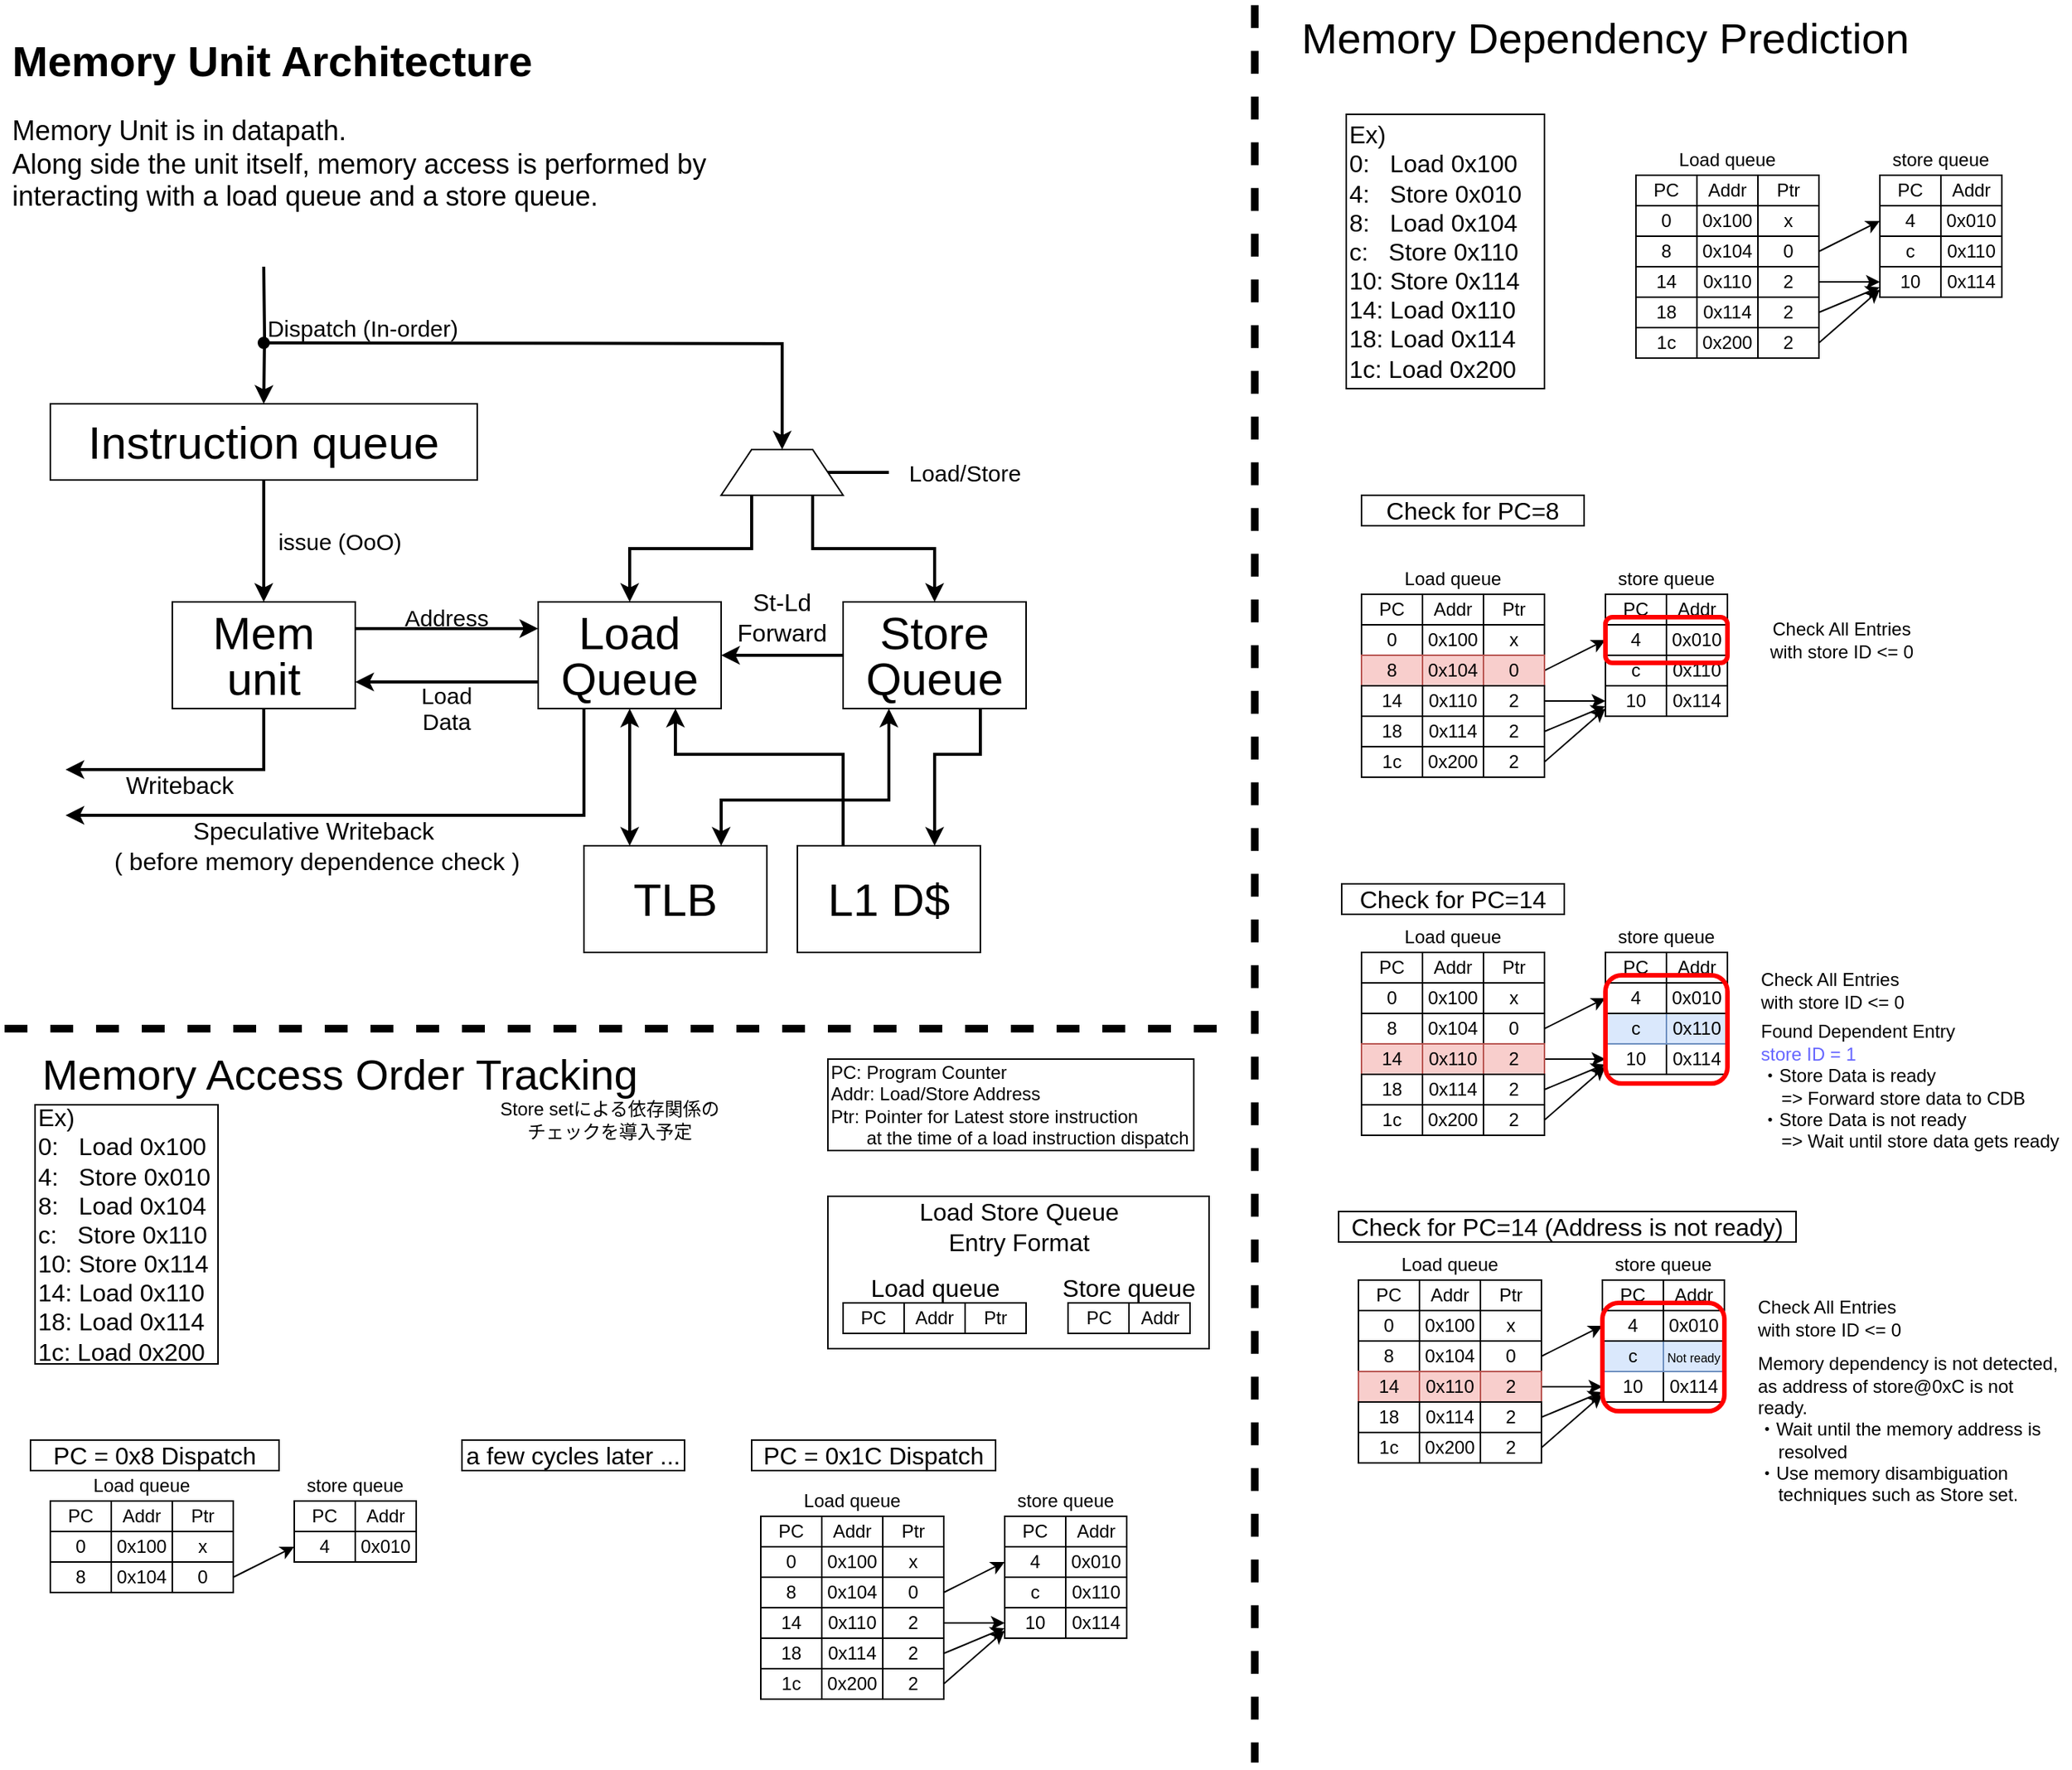 <mxfile version="14.5.1" type="device"><diagram id="TZJYWT4UhYkQVX1r98IP" name="ページ1"><mxGraphModel dx="1595" dy="960" grid="1" gridSize="5" guides="1" tooltips="1" connect="1" arrows="1" fold="1" page="1" pageScale="1" pageWidth="827" pageHeight="1169" math="0" shadow="0"><root><mxCell id="0"/><mxCell id="1" parent="0"/><mxCell id="ApZCj7y4CL8N6WEfuT9J-1" value="&lt;h1 style=&quot;font-size: 28px&quot;&gt;&lt;font style=&quot;font-size: 28px&quot;&gt;Memory Unit Architecture&lt;/font&gt;&lt;/h1&gt;&lt;p&gt;&lt;span style=&quot;font-size: 18px&quot;&gt;Memory Unit is in datapath.&lt;br&gt;Along side the unit itself, memory access is performed by interacting with a load queue and a store queue.&lt;/span&gt;&lt;/p&gt;" style="text;html=1;strokeColor=none;fillColor=none;spacing=5;spacingTop=-20;whiteSpace=wrap;overflow=hidden;rounded=0;" vertex="1" parent="1"><mxGeometry x="10" y="20" width="530" height="130" as="geometry"/></mxCell><mxCell id="ApZCj7y4CL8N6WEfuT9J-8" style="edgeStyle=orthogonalEdgeStyle;rounded=0;orthogonalLoop=1;jettySize=auto;html=1;exitX=1;exitY=0.25;exitDx=0;exitDy=0;entryX=0;entryY=0.25;entryDx=0;entryDy=0;startArrow=none;startFill=0;strokeWidth=2;" edge="1" parent="1" source="ApZCj7y4CL8N6WEfuT9J-2" target="ApZCj7y4CL8N6WEfuT9J-10"><mxGeometry relative="1" as="geometry"><mxPoint x="354" y="435" as="targetPoint"/></mxGeometry></mxCell><mxCell id="ApZCj7y4CL8N6WEfuT9J-36" style="edgeStyle=orthogonalEdgeStyle;rounded=0;orthogonalLoop=1;jettySize=auto;html=1;exitX=0.5;exitY=1;exitDx=0;exitDy=0;startArrow=none;startFill=0;endArrow=classic;endFill=1;strokeWidth=2;" edge="1" parent="1" source="ApZCj7y4CL8N6WEfuT9J-2"><mxGeometry relative="1" as="geometry"><mxPoint x="50" y="510" as="targetPoint"/><Array as="points"><mxPoint x="180" y="510"/></Array></mxGeometry></mxCell><mxCell id="ApZCj7y4CL8N6WEfuT9J-2" value="&lt;font style=&quot;font-size: 30px ; line-height: 100%&quot;&gt;Mem unit&lt;/font&gt;" style="rounded=0;whiteSpace=wrap;html=1;" vertex="1" parent="1"><mxGeometry x="120" y="400" width="120" height="70" as="geometry"/></mxCell><mxCell id="ApZCj7y4CL8N6WEfuT9J-4" style="edgeStyle=orthogonalEdgeStyle;rounded=0;orthogonalLoop=1;jettySize=auto;html=1;entryX=0.5;entryY=0;entryDx=0;entryDy=0;strokeWidth=2;" edge="1" parent="1" target="ApZCj7y4CL8N6WEfuT9J-3"><mxGeometry relative="1" as="geometry"><mxPoint x="180" y="180" as="sourcePoint"/></mxGeometry></mxCell><mxCell id="ApZCj7y4CL8N6WEfuT9J-5" style="edgeStyle=orthogonalEdgeStyle;rounded=0;orthogonalLoop=1;jettySize=auto;html=1;exitX=0.5;exitY=1;exitDx=0;exitDy=0;entryX=0.5;entryY=0;entryDx=0;entryDy=0;strokeWidth=2;" edge="1" parent="1" source="ApZCj7y4CL8N6WEfuT9J-3" target="ApZCj7y4CL8N6WEfuT9J-2"><mxGeometry relative="1" as="geometry"/></mxCell><mxCell id="ApZCj7y4CL8N6WEfuT9J-3" value="&lt;font style=&quot;font-size: 30px&quot;&gt;Instruction queue&lt;br&gt;&lt;/font&gt;" style="rounded=0;whiteSpace=wrap;html=1;" vertex="1" parent="1"><mxGeometry x="40" y="270" width="280" height="50" as="geometry"/></mxCell><mxCell id="ApZCj7y4CL8N6WEfuT9J-9" value="&lt;font style=&quot;font-size: 15px&quot;&gt;Address&lt;/font&gt;" style="text;html=1;strokeColor=none;fillColor=none;align=center;verticalAlign=middle;whiteSpace=wrap;rounded=0;" vertex="1" parent="1"><mxGeometry x="270" y="400" width="60" height="20" as="geometry"/></mxCell><mxCell id="ApZCj7y4CL8N6WEfuT9J-27" style="edgeStyle=orthogonalEdgeStyle;rounded=0;orthogonalLoop=1;jettySize=auto;html=1;exitX=0.5;exitY=1;exitDx=0;exitDy=0;entryX=0.25;entryY=0;entryDx=0;entryDy=0;startArrow=classic;startFill=1;endArrow=classic;endFill=1;strokeWidth=2;" edge="1" parent="1" source="ApZCj7y4CL8N6WEfuT9J-10" target="ApZCj7y4CL8N6WEfuT9J-22"><mxGeometry relative="1" as="geometry"><Array as="points"><mxPoint x="420" y="500"/><mxPoint x="420" y="500"/></Array></mxGeometry></mxCell><mxCell id="ApZCj7y4CL8N6WEfuT9J-29" style="edgeStyle=orthogonalEdgeStyle;rounded=0;orthogonalLoop=1;jettySize=auto;html=1;exitX=0.75;exitY=1;exitDx=0;exitDy=0;entryX=0.25;entryY=0;entryDx=0;entryDy=0;startArrow=classic;startFill=1;endArrow=none;endFill=0;strokeWidth=2;" edge="1" parent="1" source="ApZCj7y4CL8N6WEfuT9J-10" target="ApZCj7y4CL8N6WEfuT9J-23"><mxGeometry relative="1" as="geometry"><Array as="points"><mxPoint x="450" y="500"/><mxPoint x="560" y="500"/></Array></mxGeometry></mxCell><mxCell id="ApZCj7y4CL8N6WEfuT9J-38" style="edgeStyle=orthogonalEdgeStyle;rounded=0;orthogonalLoop=1;jettySize=auto;html=1;exitX=0;exitY=0.75;exitDx=0;exitDy=0;entryX=1;entryY=0.75;entryDx=0;entryDy=0;startArrow=none;startFill=0;endArrow=classic;endFill=1;strokeWidth=2;" edge="1" parent="1" source="ApZCj7y4CL8N6WEfuT9J-10" target="ApZCj7y4CL8N6WEfuT9J-2"><mxGeometry relative="1" as="geometry"/></mxCell><mxCell id="ApZCj7y4CL8N6WEfuT9J-41" style="edgeStyle=orthogonalEdgeStyle;rounded=0;orthogonalLoop=1;jettySize=auto;html=1;exitX=0.25;exitY=1;exitDx=0;exitDy=0;startArrow=none;startFill=0;endArrow=classic;endFill=1;strokeWidth=2;" edge="1" parent="1" source="ApZCj7y4CL8N6WEfuT9J-10"><mxGeometry relative="1" as="geometry"><mxPoint x="50" y="540" as="targetPoint"/><Array as="points"><mxPoint x="390" y="540"/><mxPoint x="50" y="540"/></Array></mxGeometry></mxCell><mxCell id="ApZCj7y4CL8N6WEfuT9J-10" value="&lt;font style=&quot;font-size: 30px ; line-height: 100%&quot;&gt;Load&lt;br&gt;Queue&lt;br&gt;&lt;/font&gt;" style="rounded=0;whiteSpace=wrap;html=1;" vertex="1" parent="1"><mxGeometry x="360" y="400" width="120" height="70" as="geometry"/></mxCell><mxCell id="ApZCj7y4CL8N6WEfuT9J-28" style="edgeStyle=orthogonalEdgeStyle;rounded=0;orthogonalLoop=1;jettySize=auto;html=1;exitX=0.25;exitY=1;exitDx=0;exitDy=0;entryX=0.75;entryY=0;entryDx=0;entryDy=0;startArrow=classic;startFill=1;endArrow=classic;endFill=1;strokeWidth=2;" edge="1" parent="1" source="ApZCj7y4CL8N6WEfuT9J-11" target="ApZCj7y4CL8N6WEfuT9J-22"><mxGeometry relative="1" as="geometry"><Array as="points"><mxPoint x="590" y="530"/><mxPoint x="480" y="530"/></Array></mxGeometry></mxCell><mxCell id="ApZCj7y4CL8N6WEfuT9J-30" style="edgeStyle=orthogonalEdgeStyle;rounded=0;orthogonalLoop=1;jettySize=auto;html=1;exitX=0.75;exitY=1;exitDx=0;exitDy=0;entryX=0.75;entryY=0;entryDx=0;entryDy=0;startArrow=none;startFill=0;endArrow=classic;endFill=1;strokeWidth=2;" edge="1" parent="1" source="ApZCj7y4CL8N6WEfuT9J-11" target="ApZCj7y4CL8N6WEfuT9J-23"><mxGeometry relative="1" as="geometry"><Array as="points"><mxPoint x="650" y="500"/><mxPoint x="620" y="500"/></Array></mxGeometry></mxCell><mxCell id="ApZCj7y4CL8N6WEfuT9J-33" style="edgeStyle=orthogonalEdgeStyle;rounded=0;orthogonalLoop=1;jettySize=auto;html=1;exitX=0;exitY=0.5;exitDx=0;exitDy=0;entryX=1;entryY=0.5;entryDx=0;entryDy=0;startArrow=none;startFill=0;endArrow=classic;endFill=1;strokeWidth=2;" edge="1" parent="1" source="ApZCj7y4CL8N6WEfuT9J-11" target="ApZCj7y4CL8N6WEfuT9J-10"><mxGeometry relative="1" as="geometry"/></mxCell><mxCell id="ApZCj7y4CL8N6WEfuT9J-11" value="&lt;font style=&quot;font-size: 30px ; line-height: 100%&quot;&gt;Store&lt;br&gt;Queue&lt;br&gt;&lt;/font&gt;" style="rounded=0;whiteSpace=wrap;html=1;" vertex="1" parent="1"><mxGeometry x="560" y="400" width="120" height="70" as="geometry"/></mxCell><mxCell id="ApZCj7y4CL8N6WEfuT9J-13" style="edgeStyle=orthogonalEdgeStyle;rounded=0;orthogonalLoop=1;jettySize=auto;html=1;exitX=0.25;exitY=1;exitDx=0;exitDy=0;entryX=0.5;entryY=0;entryDx=0;entryDy=0;startArrow=none;startFill=0;strokeWidth=2;" edge="1" parent="1" source="ApZCj7y4CL8N6WEfuT9J-12" target="ApZCj7y4CL8N6WEfuT9J-10"><mxGeometry relative="1" as="geometry"/></mxCell><mxCell id="ApZCj7y4CL8N6WEfuT9J-14" style="edgeStyle=orthogonalEdgeStyle;rounded=0;orthogonalLoop=1;jettySize=auto;html=1;exitX=0.75;exitY=1;exitDx=0;exitDy=0;entryX=0.5;entryY=0;entryDx=0;entryDy=0;startArrow=none;startFill=0;strokeWidth=2;" edge="1" parent="1" source="ApZCj7y4CL8N6WEfuT9J-12" target="ApZCj7y4CL8N6WEfuT9J-11"><mxGeometry relative="1" as="geometry"/></mxCell><mxCell id="ApZCj7y4CL8N6WEfuT9J-17" style="edgeStyle=orthogonalEdgeStyle;rounded=0;orthogonalLoop=1;jettySize=auto;html=1;exitX=0.5;exitY=0;exitDx=0;exitDy=0;startArrow=oval;startFill=1;endArrow=classic;endFill=1;strokeWidth=2;entryX=0.5;entryY=0;entryDx=0;entryDy=0;" edge="1" parent="1" target="ApZCj7y4CL8N6WEfuT9J-12"><mxGeometry relative="1" as="geometry"><mxPoint x="180" y="230" as="sourcePoint"/></mxGeometry></mxCell><mxCell id="ApZCj7y4CL8N6WEfuT9J-12" value="" style="shape=trapezoid;perimeter=trapezoidPerimeter;whiteSpace=wrap;html=1;fixedSize=1;" vertex="1" parent="1"><mxGeometry x="480" y="300" width="80" height="30" as="geometry"/></mxCell><mxCell id="ApZCj7y4CL8N6WEfuT9J-16" style="edgeStyle=orthogonalEdgeStyle;rounded=0;orthogonalLoop=1;jettySize=auto;html=1;exitX=0;exitY=0.5;exitDx=0;exitDy=0;entryX=1;entryY=0.5;entryDx=0;entryDy=0;startArrow=none;startFill=0;strokeWidth=2;endArrow=none;endFill=0;" edge="1" parent="1" source="ApZCj7y4CL8N6WEfuT9J-15" target="ApZCj7y4CL8N6WEfuT9J-12"><mxGeometry relative="1" as="geometry"/></mxCell><mxCell id="ApZCj7y4CL8N6WEfuT9J-15" value="&lt;font style=&quot;font-size: 15px&quot;&gt;Load/Store&lt;/font&gt;" style="text;html=1;strokeColor=none;fillColor=none;align=center;verticalAlign=middle;whiteSpace=wrap;rounded=0;" vertex="1" parent="1"><mxGeometry x="590" y="305" width="100" height="20" as="geometry"/></mxCell><mxCell id="ApZCj7y4CL8N6WEfuT9J-18" value="&lt;font style=&quot;font-size: 15px&quot;&gt;Dispatch (In-order)&lt;/font&gt;" style="text;html=1;strokeColor=none;fillColor=none;align=center;verticalAlign=middle;whiteSpace=wrap;rounded=0;" vertex="1" parent="1"><mxGeometry x="180" y="210" width="130" height="20" as="geometry"/></mxCell><mxCell id="ApZCj7y4CL8N6WEfuT9J-20" value="&lt;font style=&quot;font-size: 15px&quot;&gt;issue (OoO)&lt;/font&gt;" style="text;html=1;strokeColor=none;fillColor=none;align=center;verticalAlign=middle;whiteSpace=wrap;rounded=0;" vertex="1" parent="1"><mxGeometry x="180" y="350" width="100" height="20" as="geometry"/></mxCell><mxCell id="ApZCj7y4CL8N6WEfuT9J-22" value="&lt;font style=&quot;font-size: 30px&quot;&gt;TLB&lt;/font&gt;" style="rounded=0;whiteSpace=wrap;html=1;" vertex="1" parent="1"><mxGeometry x="390" y="560" width="120" height="70" as="geometry"/></mxCell><mxCell id="ApZCj7y4CL8N6WEfuT9J-23" value="&lt;font style=&quot;font-size: 30px&quot;&gt;L1 D$&lt;/font&gt;" style="rounded=0;whiteSpace=wrap;html=1;" vertex="1" parent="1"><mxGeometry x="530" y="560" width="120" height="70" as="geometry"/></mxCell><mxCell id="ApZCj7y4CL8N6WEfuT9J-34" value="&lt;font style=&quot;font-size: 16px&quot;&gt;St-Ld Forward&lt;/font&gt;" style="text;html=1;strokeColor=none;fillColor=none;align=center;verticalAlign=middle;whiteSpace=wrap;rounded=0;" vertex="1" parent="1"><mxGeometry x="490" y="400" width="60" height="20" as="geometry"/></mxCell><mxCell id="ApZCj7y4CL8N6WEfuT9J-37" value="&lt;font style=&quot;font-size: 16px&quot;&gt;Writeback&lt;/font&gt;" style="text;html=1;strokeColor=none;fillColor=none;align=center;verticalAlign=middle;whiteSpace=wrap;rounded=0;" vertex="1" parent="1"><mxGeometry x="70" y="510" width="110" height="20" as="geometry"/></mxCell><mxCell id="ApZCj7y4CL8N6WEfuT9J-40" value="&lt;font style=&quot;font-size: 15px ; line-height: 100%&quot;&gt;Load&lt;br&gt;Data&lt;br&gt;&lt;/font&gt;" style="text;html=1;strokeColor=none;fillColor=none;align=center;verticalAlign=middle;whiteSpace=wrap;rounded=0;" vertex="1" parent="1"><mxGeometry x="270" y="460" width="60" height="20" as="geometry"/></mxCell><mxCell id="ApZCj7y4CL8N6WEfuT9J-43" value="&lt;font style=&quot;font-size: 16px&quot;&gt;Speculative Writeback&amp;nbsp;&lt;br&gt;( before memory dependence check )&lt;br&gt;&lt;/font&gt;" style="text;html=1;strokeColor=none;fillColor=none;align=center;verticalAlign=middle;whiteSpace=wrap;rounded=0;" vertex="1" parent="1"><mxGeometry x="70" y="550" width="290" height="20" as="geometry"/></mxCell><mxCell id="ApZCj7y4CL8N6WEfuT9J-44" value="" style="endArrow=none;dashed=1;html=1;strokeWidth=5;endSize=6;" edge="1" parent="1"><mxGeometry width="50" height="50" relative="1" as="geometry"><mxPoint x="10" y="680" as="sourcePoint"/><mxPoint x="810" y="680" as="targetPoint"/></mxGeometry></mxCell><mxCell id="ApZCj7y4CL8N6WEfuT9J-47" value="&lt;font style=&quot;font-size: 28px&quot;&gt;Memory Access Order Tracking&lt;/font&gt;" style="text;html=1;strokeColor=none;fillColor=none;align=center;verticalAlign=middle;whiteSpace=wrap;rounded=0;" vertex="1" parent="1"><mxGeometry x="20" y="700" width="420" height="20" as="geometry"/></mxCell><mxCell id="ApZCj7y4CL8N6WEfuT9J-51" value="Store setによる依存関係の&lt;br&gt;チェックを導入予定" style="text;html=1;strokeColor=none;fillColor=none;align=center;verticalAlign=middle;whiteSpace=wrap;rounded=0;" vertex="1" parent="1"><mxGeometry x="324" y="730" width="166" height="20" as="geometry"/></mxCell><mxCell id="ApZCj7y4CL8N6WEfuT9J-56" value="PC: Program Counter&lt;br&gt;Addr: Load/Store Address&lt;br&gt;Ptr: Pointer for Latest store instruction&lt;br&gt;&amp;nbsp; &amp;nbsp; &amp;nbsp; &amp;nbsp;at the time of a load instruction dispatch" style="text;html=1;align=left;verticalAlign=middle;whiteSpace=wrap;rounded=0;strokeColor=#000000;" vertex="1" parent="1"><mxGeometry x="550" y="700" width="240" height="60" as="geometry"/></mxCell><mxCell id="ApZCj7y4CL8N6WEfuT9J-69" value="" style="group" vertex="1" connectable="0" parent="1"><mxGeometry x="550" y="790" width="250" height="100" as="geometry"/></mxCell><mxCell id="ApZCj7y4CL8N6WEfuT9J-67" value="" style="rounded=0;whiteSpace=wrap;html=1;strokeColor=#000000;fillColor=none;" vertex="1" parent="ApZCj7y4CL8N6WEfuT9J-69"><mxGeometry width="250" height="100" as="geometry"/></mxCell><mxCell id="ApZCj7y4CL8N6WEfuT9J-49" value="&lt;font style=&quot;font-size: 16px&quot;&gt;Load queue&lt;/font&gt;" style="text;html=1;strokeColor=none;fillColor=none;align=center;verticalAlign=middle;whiteSpace=wrap;rounded=0;" vertex="1" parent="ApZCj7y4CL8N6WEfuT9J-69"><mxGeometry x="17.5" y="50" width="105" height="20" as="geometry"/></mxCell><mxCell id="ApZCj7y4CL8N6WEfuT9J-50" value="&lt;font style=&quot;font-size: 16px&quot;&gt;Store queue&lt;/font&gt;" style="text;html=1;strokeColor=none;fillColor=none;align=center;verticalAlign=middle;whiteSpace=wrap;rounded=0;" vertex="1" parent="ApZCj7y4CL8N6WEfuT9J-69"><mxGeometry x="150" y="50" width="95" height="20" as="geometry"/></mxCell><mxCell id="ApZCj7y4CL8N6WEfuT9J-55" value="" style="group" vertex="1" connectable="0" parent="ApZCj7y4CL8N6WEfuT9J-69"><mxGeometry x="10" y="70" width="120" height="20" as="geometry"/></mxCell><mxCell id="ApZCj7y4CL8N6WEfuT9J-48" value="PC" style="rounded=0;whiteSpace=wrap;html=1;" vertex="1" parent="ApZCj7y4CL8N6WEfuT9J-55"><mxGeometry width="40" height="20" as="geometry"/></mxCell><mxCell id="ApZCj7y4CL8N6WEfuT9J-53" value="Addr" style="rounded=0;whiteSpace=wrap;html=1;" vertex="1" parent="ApZCj7y4CL8N6WEfuT9J-55"><mxGeometry x="40" width="40" height="20" as="geometry"/></mxCell><mxCell id="ApZCj7y4CL8N6WEfuT9J-54" value="Ptr" style="rounded=0;whiteSpace=wrap;html=1;" vertex="1" parent="ApZCj7y4CL8N6WEfuT9J-55"><mxGeometry x="80" width="40" height="20" as="geometry"/></mxCell><mxCell id="ApZCj7y4CL8N6WEfuT9J-61" value="" style="group" vertex="1" connectable="0" parent="ApZCj7y4CL8N6WEfuT9J-69"><mxGeometry x="157.5" y="70" width="80" height="20" as="geometry"/></mxCell><mxCell id="ApZCj7y4CL8N6WEfuT9J-58" value="PC" style="rounded=0;whiteSpace=wrap;html=1;" vertex="1" parent="ApZCj7y4CL8N6WEfuT9J-61"><mxGeometry width="40" height="20" as="geometry"/></mxCell><mxCell id="ApZCj7y4CL8N6WEfuT9J-59" value="Addr" style="rounded=0;whiteSpace=wrap;html=1;" vertex="1" parent="ApZCj7y4CL8N6WEfuT9J-61"><mxGeometry x="40" width="40" height="20" as="geometry"/></mxCell><mxCell id="ApZCj7y4CL8N6WEfuT9J-68" value="&lt;font style=&quot;font-size: 16px&quot;&gt;Load Store Queue&lt;br&gt;Entry Format&lt;br&gt;&lt;/font&gt;" style="text;html=1;strokeColor=none;fillColor=none;align=center;verticalAlign=middle;whiteSpace=wrap;rounded=0;" vertex="1" parent="ApZCj7y4CL8N6WEfuT9J-69"><mxGeometry x="42.5" y="10" width="165" height="20" as="geometry"/></mxCell><mxCell id="ApZCj7y4CL8N6WEfuT9J-71" value="&lt;font style=&quot;font-size: 16px&quot;&gt;Ex)&lt;br&gt;0:&amp;nbsp; &amp;nbsp;Load 0x100&lt;br&gt;4:&amp;nbsp; &amp;nbsp;Store 0x010&lt;br&gt;8:&amp;nbsp; &amp;nbsp;Load 0x104&lt;br&gt;c:&amp;nbsp; &amp;nbsp;Store 0x110&lt;br&gt;10: Store 0x114&lt;br&gt;14: Load 0x110&lt;br&gt;18: Load 0x114&lt;br&gt;1c: Load 0x200&lt;/font&gt;" style="text;html=1;fillColor=none;align=left;verticalAlign=middle;whiteSpace=wrap;rounded=0;strokeColor=#000000;" vertex="1" parent="1"><mxGeometry x="30" y="730" width="120" height="170" as="geometry"/></mxCell><mxCell id="ApZCj7y4CL8N6WEfuT9J-166" style="rounded=0;orthogonalLoop=1;jettySize=auto;html=1;exitX=1;exitY=0.5;exitDx=0;exitDy=0;entryX=0;entryY=0.5;entryDx=0;entryDy=0;startArrow=none;startFill=0;endArrow=classic;endFill=1;endSize=6;strokeWidth=1;strokeColor=none;" edge="1" parent="1" source="ApZCj7y4CL8N6WEfuT9J-153" target="ApZCj7y4CL8N6WEfuT9J-148"><mxGeometry relative="1" as="geometry"/></mxCell><mxCell id="ApZCj7y4CL8N6WEfuT9J-168" style="edgeStyle=none;rounded=0;orthogonalLoop=1;jettySize=auto;html=1;exitX=1;exitY=0.5;exitDx=0;exitDy=0;entryX=0;entryY=0.5;entryDx=0;entryDy=0;startArrow=none;startFill=0;endArrow=classic;endFill=1;endSize=6;strokeWidth=1;" edge="1" parent="1" source="ApZCj7y4CL8N6WEfuT9J-157" target="ApZCj7y4CL8N6WEfuT9J-145"><mxGeometry relative="1" as="geometry"/></mxCell><mxCell id="ApZCj7y4CL8N6WEfuT9J-169" style="edgeStyle=none;rounded=0;orthogonalLoop=1;jettySize=auto;html=1;exitX=1;exitY=0.5;exitDx=0;exitDy=0;startArrow=none;startFill=0;endArrow=classic;endFill=1;endSize=6;strokeWidth=1;entryX=-0.005;entryY=0.672;entryDx=0;entryDy=0;entryPerimeter=0;" edge="1" parent="1" source="ApZCj7y4CL8N6WEfuT9J-161" target="ApZCj7y4CL8N6WEfuT9J-145"><mxGeometry relative="1" as="geometry"><mxPoint x="686" y="1070" as="targetPoint"/></mxGeometry></mxCell><mxCell id="ApZCj7y4CL8N6WEfuT9J-170" style="edgeStyle=none;rounded=0;orthogonalLoop=1;jettySize=auto;html=1;exitX=1;exitY=0.5;exitDx=0;exitDy=0;entryX=0;entryY=0.75;entryDx=0;entryDy=0;startArrow=none;startFill=0;endArrow=classic;endFill=1;endSize=6;strokeWidth=1;" edge="1" parent="1" source="ApZCj7y4CL8N6WEfuT9J-165" target="ApZCj7y4CL8N6WEfuT9J-145"><mxGeometry relative="1" as="geometry"/></mxCell><mxCell id="ApZCj7y4CL8N6WEfuT9J-171" value="&lt;font style=&quot;font-size: 16px&quot;&gt;PC = 0x1C Dispatch&lt;/font&gt;" style="text;html=1;fillColor=none;align=center;verticalAlign=middle;whiteSpace=wrap;rounded=0;strokeColor=#000000;" vertex="1" parent="1"><mxGeometry x="500" y="950" width="160" height="20" as="geometry"/></mxCell><mxCell id="ApZCj7y4CL8N6WEfuT9J-172" value="&lt;font style=&quot;font-size: 16px&quot;&gt;PC = 0x8 Dispatch&lt;/font&gt;" style="text;html=1;fillColor=none;align=center;verticalAlign=middle;whiteSpace=wrap;rounded=0;strokeColor=#000000;" vertex="1" parent="1"><mxGeometry x="27" y="950" width="163" height="20" as="geometry"/></mxCell><mxCell id="ApZCj7y4CL8N6WEfuT9J-193" style="edgeStyle=none;rounded=0;orthogonalLoop=1;jettySize=auto;html=1;exitX=1;exitY=0.5;exitDx=0;exitDy=0;entryX=0;entryY=0.5;entryDx=0;entryDy=0;startArrow=none;startFill=0;endArrow=classic;endFill=1;endSize=6;strokeWidth=1;" edge="1" parent="1" source="ApZCj7y4CL8N6WEfuT9J-192" target="ApZCj7y4CL8N6WEfuT9J-187"><mxGeometry relative="1" as="geometry"/></mxCell><mxCell id="ApZCj7y4CL8N6WEfuT9J-194" style="edgeStyle=none;rounded=0;orthogonalLoop=1;jettySize=auto;html=1;exitX=1;exitY=0.5;exitDx=0;exitDy=0;entryX=0;entryY=0.5;entryDx=0;entryDy=0;startArrow=none;startFill=0;endArrow=classic;endFill=1;endSize=6;strokeWidth=1;" edge="1" parent="1" source="ApZCj7y4CL8N6WEfuT9J-153" target="ApZCj7y4CL8N6WEfuT9J-148"><mxGeometry relative="1" as="geometry"/></mxCell><mxCell id="ApZCj7y4CL8N6WEfuT9J-195" value="" style="group" vertex="1" connectable="0" parent="1"><mxGeometry x="200" y="970" width="80" height="60" as="geometry"/></mxCell><mxCell id="ApZCj7y4CL8N6WEfuT9J-178" value="" style="group" vertex="1" connectable="0" parent="ApZCj7y4CL8N6WEfuT9J-195"><mxGeometry y="20" width="80" height="20" as="geometry"/></mxCell><mxCell id="ApZCj7y4CL8N6WEfuT9J-179" value="PC" style="rounded=0;whiteSpace=wrap;html=1;" vertex="1" parent="ApZCj7y4CL8N6WEfuT9J-178"><mxGeometry width="40" height="20" as="geometry"/></mxCell><mxCell id="ApZCj7y4CL8N6WEfuT9J-180" value="Addr" style="rounded=0;whiteSpace=wrap;html=1;" vertex="1" parent="ApZCj7y4CL8N6WEfuT9J-178"><mxGeometry x="40" width="40" height="20" as="geometry"/></mxCell><mxCell id="ApZCj7y4CL8N6WEfuT9J-181" value="store queue" style="text;html=1;strokeColor=none;fillColor=none;align=center;verticalAlign=middle;whiteSpace=wrap;rounded=0;" vertex="1" parent="ApZCj7y4CL8N6WEfuT9J-195"><mxGeometry x="5" width="70" height="20" as="geometry"/></mxCell><mxCell id="ApZCj7y4CL8N6WEfuT9J-186" value="" style="group" vertex="1" connectable="0" parent="ApZCj7y4CL8N6WEfuT9J-195"><mxGeometry y="40" width="80" height="20" as="geometry"/></mxCell><mxCell id="ApZCj7y4CL8N6WEfuT9J-187" value="4" style="rounded=0;whiteSpace=wrap;html=1;" vertex="1" parent="ApZCj7y4CL8N6WEfuT9J-186"><mxGeometry width="40" height="20" as="geometry"/></mxCell><mxCell id="ApZCj7y4CL8N6WEfuT9J-188" value="0x010" style="rounded=0;whiteSpace=wrap;html=1;" vertex="1" parent="ApZCj7y4CL8N6WEfuT9J-186"><mxGeometry x="40" width="40" height="20" as="geometry"/></mxCell><mxCell id="ApZCj7y4CL8N6WEfuT9J-197" value="" style="group" vertex="1" connectable="0" parent="1"><mxGeometry x="40" y="970" width="120" height="80" as="geometry"/></mxCell><mxCell id="ApZCj7y4CL8N6WEfuT9J-173" value="" style="group" vertex="1" connectable="0" parent="ApZCj7y4CL8N6WEfuT9J-197"><mxGeometry y="20" width="120" height="20" as="geometry"/></mxCell><mxCell id="ApZCj7y4CL8N6WEfuT9J-174" value="PC" style="rounded=0;whiteSpace=wrap;html=1;" vertex="1" parent="ApZCj7y4CL8N6WEfuT9J-173"><mxGeometry width="40" height="20" as="geometry"/></mxCell><mxCell id="ApZCj7y4CL8N6WEfuT9J-175" value="Addr" style="rounded=0;whiteSpace=wrap;html=1;" vertex="1" parent="ApZCj7y4CL8N6WEfuT9J-173"><mxGeometry x="40" width="40" height="20" as="geometry"/></mxCell><mxCell id="ApZCj7y4CL8N6WEfuT9J-176" value="Ptr" style="rounded=0;whiteSpace=wrap;html=1;" vertex="1" parent="ApZCj7y4CL8N6WEfuT9J-173"><mxGeometry x="80" width="40" height="20" as="geometry"/></mxCell><mxCell id="ApZCj7y4CL8N6WEfuT9J-177" value="Load queue" style="text;html=1;strokeColor=none;fillColor=none;align=center;verticalAlign=middle;whiteSpace=wrap;rounded=0;" vertex="1" parent="ApZCj7y4CL8N6WEfuT9J-197"><mxGeometry x="25" width="70" height="20" as="geometry"/></mxCell><mxCell id="ApZCj7y4CL8N6WEfuT9J-182" value="" style="group" vertex="1" connectable="0" parent="ApZCj7y4CL8N6WEfuT9J-197"><mxGeometry y="40" width="120" height="20" as="geometry"/></mxCell><mxCell id="ApZCj7y4CL8N6WEfuT9J-183" value="0" style="rounded=0;whiteSpace=wrap;html=1;" vertex="1" parent="ApZCj7y4CL8N6WEfuT9J-182"><mxGeometry width="40" height="20" as="geometry"/></mxCell><mxCell id="ApZCj7y4CL8N6WEfuT9J-184" value="0x100" style="rounded=0;whiteSpace=wrap;html=1;" vertex="1" parent="ApZCj7y4CL8N6WEfuT9J-182"><mxGeometry x="40" width="40" height="20" as="geometry"/></mxCell><mxCell id="ApZCj7y4CL8N6WEfuT9J-185" value="x" style="rounded=0;whiteSpace=wrap;html=1;" vertex="1" parent="ApZCj7y4CL8N6WEfuT9J-182"><mxGeometry x="80" width="40" height="20" as="geometry"/></mxCell><mxCell id="ApZCj7y4CL8N6WEfuT9J-189" value="" style="group" vertex="1" connectable="0" parent="ApZCj7y4CL8N6WEfuT9J-197"><mxGeometry y="60" width="120" height="20" as="geometry"/></mxCell><mxCell id="ApZCj7y4CL8N6WEfuT9J-190" value="8" style="rounded=0;whiteSpace=wrap;html=1;" vertex="1" parent="ApZCj7y4CL8N6WEfuT9J-189"><mxGeometry width="40" height="20" as="geometry"/></mxCell><mxCell id="ApZCj7y4CL8N6WEfuT9J-191" value="0x104" style="rounded=0;whiteSpace=wrap;html=1;" vertex="1" parent="ApZCj7y4CL8N6WEfuT9J-189"><mxGeometry x="40" width="40" height="20" as="geometry"/></mxCell><mxCell id="ApZCj7y4CL8N6WEfuT9J-192" value="0" style="rounded=0;whiteSpace=wrap;html=1;" vertex="1" parent="ApZCj7y4CL8N6WEfuT9J-189"><mxGeometry x="80" width="40" height="20" as="geometry"/></mxCell><mxCell id="ApZCj7y4CL8N6WEfuT9J-198" value="" style="group" vertex="1" connectable="0" parent="1"><mxGeometry x="506" y="980" width="120" height="140" as="geometry"/></mxCell><mxCell id="ApZCj7y4CL8N6WEfuT9J-128" value="" style="group" vertex="1" connectable="0" parent="ApZCj7y4CL8N6WEfuT9J-198"><mxGeometry y="20" width="120" height="20" as="geometry"/></mxCell><mxCell id="ApZCj7y4CL8N6WEfuT9J-129" value="PC" style="rounded=0;whiteSpace=wrap;html=1;" vertex="1" parent="ApZCj7y4CL8N6WEfuT9J-128"><mxGeometry width="40" height="20" as="geometry"/></mxCell><mxCell id="ApZCj7y4CL8N6WEfuT9J-130" value="Addr" style="rounded=0;whiteSpace=wrap;html=1;" vertex="1" parent="ApZCj7y4CL8N6WEfuT9J-128"><mxGeometry x="40" width="40" height="20" as="geometry"/></mxCell><mxCell id="ApZCj7y4CL8N6WEfuT9J-131" value="Ptr" style="rounded=0;whiteSpace=wrap;html=1;" vertex="1" parent="ApZCj7y4CL8N6WEfuT9J-128"><mxGeometry x="80" width="40" height="20" as="geometry"/></mxCell><mxCell id="ApZCj7y4CL8N6WEfuT9J-132" value="Load queue" style="text;html=1;strokeColor=none;fillColor=none;align=center;verticalAlign=middle;whiteSpace=wrap;rounded=0;" vertex="1" parent="ApZCj7y4CL8N6WEfuT9J-198"><mxGeometry x="25" width="70" height="20" as="geometry"/></mxCell><mxCell id="ApZCj7y4CL8N6WEfuT9J-137" value="" style="group" vertex="1" connectable="0" parent="ApZCj7y4CL8N6WEfuT9J-198"><mxGeometry y="40" width="120" height="20" as="geometry"/></mxCell><mxCell id="ApZCj7y4CL8N6WEfuT9J-138" value="0" style="rounded=0;whiteSpace=wrap;html=1;" vertex="1" parent="ApZCj7y4CL8N6WEfuT9J-137"><mxGeometry width="40" height="20" as="geometry"/></mxCell><mxCell id="ApZCj7y4CL8N6WEfuT9J-139" value="0x100" style="rounded=0;whiteSpace=wrap;html=1;" vertex="1" parent="ApZCj7y4CL8N6WEfuT9J-137"><mxGeometry x="40" width="40" height="20" as="geometry"/></mxCell><mxCell id="ApZCj7y4CL8N6WEfuT9J-140" value="x" style="rounded=0;whiteSpace=wrap;html=1;" vertex="1" parent="ApZCj7y4CL8N6WEfuT9J-137"><mxGeometry x="80" width="40" height="20" as="geometry"/></mxCell><mxCell id="ApZCj7y4CL8N6WEfuT9J-150" value="" style="group" vertex="1" connectable="0" parent="ApZCj7y4CL8N6WEfuT9J-198"><mxGeometry y="60" width="120" height="20" as="geometry"/></mxCell><mxCell id="ApZCj7y4CL8N6WEfuT9J-151" value="8" style="rounded=0;whiteSpace=wrap;html=1;" vertex="1" parent="ApZCj7y4CL8N6WEfuT9J-150"><mxGeometry width="40" height="20" as="geometry"/></mxCell><mxCell id="ApZCj7y4CL8N6WEfuT9J-152" value="0x104" style="rounded=0;whiteSpace=wrap;html=1;" vertex="1" parent="ApZCj7y4CL8N6WEfuT9J-150"><mxGeometry x="40" width="40" height="20" as="geometry"/></mxCell><mxCell id="ApZCj7y4CL8N6WEfuT9J-153" value="0" style="rounded=0;whiteSpace=wrap;html=1;" vertex="1" parent="ApZCj7y4CL8N6WEfuT9J-150"><mxGeometry x="80" width="40" height="20" as="geometry"/></mxCell><mxCell id="ApZCj7y4CL8N6WEfuT9J-154" value="" style="group" vertex="1" connectable="0" parent="ApZCj7y4CL8N6WEfuT9J-198"><mxGeometry y="80" width="120" height="20" as="geometry"/></mxCell><mxCell id="ApZCj7y4CL8N6WEfuT9J-155" value="14" style="rounded=0;whiteSpace=wrap;html=1;" vertex="1" parent="ApZCj7y4CL8N6WEfuT9J-154"><mxGeometry width="40" height="20" as="geometry"/></mxCell><mxCell id="ApZCj7y4CL8N6WEfuT9J-156" value="0x110" style="rounded=0;whiteSpace=wrap;html=1;" vertex="1" parent="ApZCj7y4CL8N6WEfuT9J-154"><mxGeometry x="40" width="40" height="20" as="geometry"/></mxCell><mxCell id="ApZCj7y4CL8N6WEfuT9J-157" value="2" style="rounded=0;whiteSpace=wrap;html=1;" vertex="1" parent="ApZCj7y4CL8N6WEfuT9J-154"><mxGeometry x="80" width="40" height="20" as="geometry"/></mxCell><mxCell id="ApZCj7y4CL8N6WEfuT9J-158" value="" style="group" vertex="1" connectable="0" parent="ApZCj7y4CL8N6WEfuT9J-198"><mxGeometry y="100" width="120" height="20" as="geometry"/></mxCell><mxCell id="ApZCj7y4CL8N6WEfuT9J-159" value="18" style="rounded=0;whiteSpace=wrap;html=1;" vertex="1" parent="ApZCj7y4CL8N6WEfuT9J-158"><mxGeometry width="40" height="20" as="geometry"/></mxCell><mxCell id="ApZCj7y4CL8N6WEfuT9J-160" value="0x114" style="rounded=0;whiteSpace=wrap;html=1;" vertex="1" parent="ApZCj7y4CL8N6WEfuT9J-158"><mxGeometry x="40" width="40" height="20" as="geometry"/></mxCell><mxCell id="ApZCj7y4CL8N6WEfuT9J-161" value="2" style="rounded=0;whiteSpace=wrap;html=1;" vertex="1" parent="ApZCj7y4CL8N6WEfuT9J-158"><mxGeometry x="80" width="40" height="20" as="geometry"/></mxCell><mxCell id="ApZCj7y4CL8N6WEfuT9J-162" value="" style="group" vertex="1" connectable="0" parent="ApZCj7y4CL8N6WEfuT9J-198"><mxGeometry y="120" width="120" height="20" as="geometry"/></mxCell><mxCell id="ApZCj7y4CL8N6WEfuT9J-163" value="1c" style="rounded=0;whiteSpace=wrap;html=1;" vertex="1" parent="ApZCj7y4CL8N6WEfuT9J-162"><mxGeometry width="40" height="20" as="geometry"/></mxCell><mxCell id="ApZCj7y4CL8N6WEfuT9J-164" value="0x200" style="rounded=0;whiteSpace=wrap;html=1;" vertex="1" parent="ApZCj7y4CL8N6WEfuT9J-162"><mxGeometry x="40" width="40" height="20" as="geometry"/></mxCell><mxCell id="ApZCj7y4CL8N6WEfuT9J-165" value="2" style="rounded=0;whiteSpace=wrap;html=1;" vertex="1" parent="ApZCj7y4CL8N6WEfuT9J-162"><mxGeometry x="80" width="40" height="20" as="geometry"/></mxCell><mxCell id="ApZCj7y4CL8N6WEfuT9J-199" value="" style="group" vertex="1" connectable="0" parent="1"><mxGeometry x="666" y="980" width="80" height="100" as="geometry"/></mxCell><mxCell id="ApZCj7y4CL8N6WEfuT9J-133" value="" style="group" vertex="1" connectable="0" parent="ApZCj7y4CL8N6WEfuT9J-199"><mxGeometry y="20" width="80" height="20" as="geometry"/></mxCell><mxCell id="ApZCj7y4CL8N6WEfuT9J-134" value="PC" style="rounded=0;whiteSpace=wrap;html=1;" vertex="1" parent="ApZCj7y4CL8N6WEfuT9J-133"><mxGeometry width="40" height="20" as="geometry"/></mxCell><mxCell id="ApZCj7y4CL8N6WEfuT9J-135" value="Addr" style="rounded=0;whiteSpace=wrap;html=1;" vertex="1" parent="ApZCj7y4CL8N6WEfuT9J-133"><mxGeometry x="40" width="40" height="20" as="geometry"/></mxCell><mxCell id="ApZCj7y4CL8N6WEfuT9J-136" value="store queue" style="text;html=1;strokeColor=none;fillColor=none;align=center;verticalAlign=middle;whiteSpace=wrap;rounded=0;" vertex="1" parent="ApZCj7y4CL8N6WEfuT9J-199"><mxGeometry x="5" width="70" height="20" as="geometry"/></mxCell><mxCell id="ApZCj7y4CL8N6WEfuT9J-141" value="" style="group" vertex="1" connectable="0" parent="ApZCj7y4CL8N6WEfuT9J-199"><mxGeometry y="60" width="80" height="20" as="geometry"/></mxCell><mxCell id="ApZCj7y4CL8N6WEfuT9J-142" value="c" style="rounded=0;whiteSpace=wrap;html=1;" vertex="1" parent="ApZCj7y4CL8N6WEfuT9J-141"><mxGeometry width="40" height="20" as="geometry"/></mxCell><mxCell id="ApZCj7y4CL8N6WEfuT9J-143" value="0x110" style="rounded=0;whiteSpace=wrap;html=1;" vertex="1" parent="ApZCj7y4CL8N6WEfuT9J-141"><mxGeometry x="40" width="40" height="20" as="geometry"/></mxCell><mxCell id="ApZCj7y4CL8N6WEfuT9J-144" value="" style="group" vertex="1" connectable="0" parent="ApZCj7y4CL8N6WEfuT9J-199"><mxGeometry y="80" width="80" height="20" as="geometry"/></mxCell><mxCell id="ApZCj7y4CL8N6WEfuT9J-145" value="10" style="rounded=0;whiteSpace=wrap;html=1;" vertex="1" parent="ApZCj7y4CL8N6WEfuT9J-144"><mxGeometry width="40" height="20" as="geometry"/></mxCell><mxCell id="ApZCj7y4CL8N6WEfuT9J-146" value="0x114" style="rounded=0;whiteSpace=wrap;html=1;" vertex="1" parent="ApZCj7y4CL8N6WEfuT9J-144"><mxGeometry x="40" width="40" height="20" as="geometry"/></mxCell><mxCell id="ApZCj7y4CL8N6WEfuT9J-147" value="" style="group" vertex="1" connectable="0" parent="ApZCj7y4CL8N6WEfuT9J-199"><mxGeometry y="40" width="80" height="20" as="geometry"/></mxCell><mxCell id="ApZCj7y4CL8N6WEfuT9J-148" value="4" style="rounded=0;whiteSpace=wrap;html=1;" vertex="1" parent="ApZCj7y4CL8N6WEfuT9J-147"><mxGeometry width="40" height="20" as="geometry"/></mxCell><mxCell id="ApZCj7y4CL8N6WEfuT9J-149" value="0x010" style="rounded=0;whiteSpace=wrap;html=1;" vertex="1" parent="ApZCj7y4CL8N6WEfuT9J-147"><mxGeometry x="40" width="40" height="20" as="geometry"/></mxCell><mxCell id="ApZCj7y4CL8N6WEfuT9J-200" value="&lt;font style=&quot;font-size: 16px&quot;&gt;a few cycles later ...&lt;/font&gt;" style="text;html=1;fillColor=none;align=center;verticalAlign=middle;whiteSpace=wrap;rounded=0;strokeColor=#000000;" vertex="1" parent="1"><mxGeometry x="310" y="950" width="146" height="20" as="geometry"/></mxCell><mxCell id="ApZCj7y4CL8N6WEfuT9J-202" value="" style="endArrow=none;dashed=1;html=1;strokeWidth=5;endSize=6;" edge="1" parent="1"><mxGeometry width="50" height="50" relative="1" as="geometry"><mxPoint x="830" y="8.333" as="sourcePoint"/><mxPoint x="830" y="1161.667" as="targetPoint"/></mxGeometry></mxCell><mxCell id="ApZCj7y4CL8N6WEfuT9J-203" value="&lt;font style=&quot;font-size: 28px&quot;&gt;Memory Dependency Prediction&lt;/font&gt;" style="text;html=1;strokeColor=none;fillColor=none;align=center;verticalAlign=middle;whiteSpace=wrap;rounded=0;" vertex="1" parent="1"><mxGeometry x="850" y="20" width="420" height="20" as="geometry"/></mxCell><mxCell id="ApZCj7y4CL8N6WEfuT9J-204" value="&lt;font style=&quot;font-size: 16px&quot;&gt;Ex)&lt;br&gt;0:&amp;nbsp; &amp;nbsp;Load 0x100&lt;br&gt;4:&amp;nbsp; &amp;nbsp;Store 0x010&lt;br&gt;8:&amp;nbsp; &amp;nbsp;Load 0x104&lt;br&gt;c:&amp;nbsp; &amp;nbsp;Store 0x110&lt;br&gt;10: Store 0x114&lt;br&gt;14: Load 0x110&lt;br&gt;18: Load 0x114&lt;br&gt;1c: Load 0x200&lt;/font&gt;" style="text;html=1;fillColor=none;align=left;verticalAlign=middle;whiteSpace=wrap;rounded=0;strokeColor=#000000;" vertex="1" parent="1"><mxGeometry x="890" y="80" width="130" height="180" as="geometry"/></mxCell><mxCell id="ApZCj7y4CL8N6WEfuT9J-205" style="rounded=0;orthogonalLoop=1;jettySize=auto;html=1;exitX=1;exitY=0.5;exitDx=0;exitDy=0;entryX=0;entryY=0.5;entryDx=0;entryDy=0;startArrow=none;startFill=0;endArrow=classic;endFill=1;endSize=6;strokeWidth=1;strokeColor=none;" edge="1" parent="1" source="ApZCj7y4CL8N6WEfuT9J-224" target="ApZCj7y4CL8N6WEfuT9J-249"><mxGeometry relative="1" as="geometry"/></mxCell><mxCell id="ApZCj7y4CL8N6WEfuT9J-206" style="edgeStyle=none;rounded=0;orthogonalLoop=1;jettySize=auto;html=1;exitX=1;exitY=0.5;exitDx=0;exitDy=0;entryX=0;entryY=0.5;entryDx=0;entryDy=0;startArrow=none;startFill=0;endArrow=classic;endFill=1;endSize=6;strokeWidth=1;" edge="1" parent="1" source="ApZCj7y4CL8N6WEfuT9J-228" target="ApZCj7y4CL8N6WEfuT9J-246"><mxGeometry relative="1" as="geometry"/></mxCell><mxCell id="ApZCj7y4CL8N6WEfuT9J-207" style="edgeStyle=none;rounded=0;orthogonalLoop=1;jettySize=auto;html=1;exitX=1;exitY=0.5;exitDx=0;exitDy=0;startArrow=none;startFill=0;endArrow=classic;endFill=1;endSize=6;strokeWidth=1;entryX=-0.005;entryY=0.672;entryDx=0;entryDy=0;entryPerimeter=0;" edge="1" parent="1" source="ApZCj7y4CL8N6WEfuT9J-232" target="ApZCj7y4CL8N6WEfuT9J-246"><mxGeometry relative="1" as="geometry"><mxPoint x="1260" y="190" as="targetPoint"/></mxGeometry></mxCell><mxCell id="ApZCj7y4CL8N6WEfuT9J-208" style="edgeStyle=none;rounded=0;orthogonalLoop=1;jettySize=auto;html=1;exitX=1;exitY=0.5;exitDx=0;exitDy=0;entryX=0;entryY=0.75;entryDx=0;entryDy=0;startArrow=none;startFill=0;endArrow=classic;endFill=1;endSize=6;strokeWidth=1;" edge="1" parent="1" source="ApZCj7y4CL8N6WEfuT9J-236" target="ApZCj7y4CL8N6WEfuT9J-246"><mxGeometry relative="1" as="geometry"/></mxCell><mxCell id="ApZCj7y4CL8N6WEfuT9J-210" style="edgeStyle=none;rounded=0;orthogonalLoop=1;jettySize=auto;html=1;exitX=1;exitY=0.5;exitDx=0;exitDy=0;entryX=0;entryY=0.5;entryDx=0;entryDy=0;startArrow=none;startFill=0;endArrow=classic;endFill=1;endSize=6;strokeWidth=1;" edge="1" parent="1" source="ApZCj7y4CL8N6WEfuT9J-224" target="ApZCj7y4CL8N6WEfuT9J-249"><mxGeometry relative="1" as="geometry"/></mxCell><mxCell id="ApZCj7y4CL8N6WEfuT9J-211" value="" style="group" vertex="1" connectable="0" parent="1"><mxGeometry x="1080" y="100" width="120" height="140" as="geometry"/></mxCell><mxCell id="ApZCj7y4CL8N6WEfuT9J-212" value="" style="group" vertex="1" connectable="0" parent="ApZCj7y4CL8N6WEfuT9J-211"><mxGeometry y="20" width="120" height="20" as="geometry"/></mxCell><mxCell id="ApZCj7y4CL8N6WEfuT9J-213" value="PC" style="rounded=0;whiteSpace=wrap;html=1;" vertex="1" parent="ApZCj7y4CL8N6WEfuT9J-212"><mxGeometry width="40" height="20" as="geometry"/></mxCell><mxCell id="ApZCj7y4CL8N6WEfuT9J-214" value="Addr" style="rounded=0;whiteSpace=wrap;html=1;" vertex="1" parent="ApZCj7y4CL8N6WEfuT9J-212"><mxGeometry x="40" width="40" height="20" as="geometry"/></mxCell><mxCell id="ApZCj7y4CL8N6WEfuT9J-215" value="Ptr" style="rounded=0;whiteSpace=wrap;html=1;" vertex="1" parent="ApZCj7y4CL8N6WEfuT9J-212"><mxGeometry x="80" width="40" height="20" as="geometry"/></mxCell><mxCell id="ApZCj7y4CL8N6WEfuT9J-216" value="Load queue" style="text;html=1;strokeColor=none;fillColor=none;align=center;verticalAlign=middle;whiteSpace=wrap;rounded=0;" vertex="1" parent="ApZCj7y4CL8N6WEfuT9J-211"><mxGeometry x="25" width="70" height="20" as="geometry"/></mxCell><mxCell id="ApZCj7y4CL8N6WEfuT9J-217" value="" style="group" vertex="1" connectable="0" parent="ApZCj7y4CL8N6WEfuT9J-211"><mxGeometry y="40" width="120" height="20" as="geometry"/></mxCell><mxCell id="ApZCj7y4CL8N6WEfuT9J-218" value="0" style="rounded=0;whiteSpace=wrap;html=1;" vertex="1" parent="ApZCj7y4CL8N6WEfuT9J-217"><mxGeometry width="40" height="20" as="geometry"/></mxCell><mxCell id="ApZCj7y4CL8N6WEfuT9J-219" value="0x100" style="rounded=0;whiteSpace=wrap;html=1;" vertex="1" parent="ApZCj7y4CL8N6WEfuT9J-217"><mxGeometry x="40" width="40" height="20" as="geometry"/></mxCell><mxCell id="ApZCj7y4CL8N6WEfuT9J-220" value="x" style="rounded=0;whiteSpace=wrap;html=1;" vertex="1" parent="ApZCj7y4CL8N6WEfuT9J-217"><mxGeometry x="80" width="40" height="20" as="geometry"/></mxCell><mxCell id="ApZCj7y4CL8N6WEfuT9J-221" value="" style="group" vertex="1" connectable="0" parent="ApZCj7y4CL8N6WEfuT9J-211"><mxGeometry y="60" width="120" height="20" as="geometry"/></mxCell><mxCell id="ApZCj7y4CL8N6WEfuT9J-222" value="8" style="rounded=0;whiteSpace=wrap;html=1;" vertex="1" parent="ApZCj7y4CL8N6WEfuT9J-221"><mxGeometry width="40" height="20" as="geometry"/></mxCell><mxCell id="ApZCj7y4CL8N6WEfuT9J-223" value="0x104" style="rounded=0;whiteSpace=wrap;html=1;" vertex="1" parent="ApZCj7y4CL8N6WEfuT9J-221"><mxGeometry x="40" width="40" height="20" as="geometry"/></mxCell><mxCell id="ApZCj7y4CL8N6WEfuT9J-224" value="0" style="rounded=0;whiteSpace=wrap;html=1;" vertex="1" parent="ApZCj7y4CL8N6WEfuT9J-221"><mxGeometry x="80" width="40" height="20" as="geometry"/></mxCell><mxCell id="ApZCj7y4CL8N6WEfuT9J-225" value="" style="group" vertex="1" connectable="0" parent="ApZCj7y4CL8N6WEfuT9J-211"><mxGeometry y="80" width="120" height="20" as="geometry"/></mxCell><mxCell id="ApZCj7y4CL8N6WEfuT9J-226" value="14" style="rounded=0;whiteSpace=wrap;html=1;" vertex="1" parent="ApZCj7y4CL8N6WEfuT9J-225"><mxGeometry width="40" height="20" as="geometry"/></mxCell><mxCell id="ApZCj7y4CL8N6WEfuT9J-227" value="0x110" style="rounded=0;whiteSpace=wrap;html=1;" vertex="1" parent="ApZCj7y4CL8N6WEfuT9J-225"><mxGeometry x="40" width="40" height="20" as="geometry"/></mxCell><mxCell id="ApZCj7y4CL8N6WEfuT9J-228" value="2" style="rounded=0;whiteSpace=wrap;html=1;" vertex="1" parent="ApZCj7y4CL8N6WEfuT9J-225"><mxGeometry x="80" width="40" height="20" as="geometry"/></mxCell><mxCell id="ApZCj7y4CL8N6WEfuT9J-229" value="" style="group" vertex="1" connectable="0" parent="ApZCj7y4CL8N6WEfuT9J-211"><mxGeometry y="100" width="120" height="20" as="geometry"/></mxCell><mxCell id="ApZCj7y4CL8N6WEfuT9J-230" value="18" style="rounded=0;whiteSpace=wrap;html=1;" vertex="1" parent="ApZCj7y4CL8N6WEfuT9J-229"><mxGeometry width="40" height="20" as="geometry"/></mxCell><mxCell id="ApZCj7y4CL8N6WEfuT9J-231" value="0x114" style="rounded=0;whiteSpace=wrap;html=1;" vertex="1" parent="ApZCj7y4CL8N6WEfuT9J-229"><mxGeometry x="40" width="40" height="20" as="geometry"/></mxCell><mxCell id="ApZCj7y4CL8N6WEfuT9J-232" value="2" style="rounded=0;whiteSpace=wrap;html=1;" vertex="1" parent="ApZCj7y4CL8N6WEfuT9J-229"><mxGeometry x="80" width="40" height="20" as="geometry"/></mxCell><mxCell id="ApZCj7y4CL8N6WEfuT9J-233" value="" style="group" vertex="1" connectable="0" parent="ApZCj7y4CL8N6WEfuT9J-211"><mxGeometry y="120" width="120" height="20" as="geometry"/></mxCell><mxCell id="ApZCj7y4CL8N6WEfuT9J-234" value="1c" style="rounded=0;whiteSpace=wrap;html=1;" vertex="1" parent="ApZCj7y4CL8N6WEfuT9J-233"><mxGeometry width="40" height="20" as="geometry"/></mxCell><mxCell id="ApZCj7y4CL8N6WEfuT9J-235" value="0x200" style="rounded=0;whiteSpace=wrap;html=1;" vertex="1" parent="ApZCj7y4CL8N6WEfuT9J-233"><mxGeometry x="40" width="40" height="20" as="geometry"/></mxCell><mxCell id="ApZCj7y4CL8N6WEfuT9J-236" value="2" style="rounded=0;whiteSpace=wrap;html=1;" vertex="1" parent="ApZCj7y4CL8N6WEfuT9J-233"><mxGeometry x="80" width="40" height="20" as="geometry"/></mxCell><mxCell id="ApZCj7y4CL8N6WEfuT9J-237" value="" style="group" vertex="1" connectable="0" parent="1"><mxGeometry x="1240" y="100" width="80" height="100" as="geometry"/></mxCell><mxCell id="ApZCj7y4CL8N6WEfuT9J-238" value="" style="group" vertex="1" connectable="0" parent="ApZCj7y4CL8N6WEfuT9J-237"><mxGeometry y="20" width="80" height="20" as="geometry"/></mxCell><mxCell id="ApZCj7y4CL8N6WEfuT9J-239" value="PC" style="rounded=0;whiteSpace=wrap;html=1;" vertex="1" parent="ApZCj7y4CL8N6WEfuT9J-238"><mxGeometry width="40" height="20" as="geometry"/></mxCell><mxCell id="ApZCj7y4CL8N6WEfuT9J-240" value="Addr" style="rounded=0;whiteSpace=wrap;html=1;" vertex="1" parent="ApZCj7y4CL8N6WEfuT9J-238"><mxGeometry x="40" width="40" height="20" as="geometry"/></mxCell><mxCell id="ApZCj7y4CL8N6WEfuT9J-241" value="store queue" style="text;html=1;strokeColor=none;fillColor=none;align=center;verticalAlign=middle;whiteSpace=wrap;rounded=0;" vertex="1" parent="ApZCj7y4CL8N6WEfuT9J-237"><mxGeometry x="5" width="70" height="20" as="geometry"/></mxCell><mxCell id="ApZCj7y4CL8N6WEfuT9J-242" value="" style="group" vertex="1" connectable="0" parent="ApZCj7y4CL8N6WEfuT9J-237"><mxGeometry y="60" width="80" height="20" as="geometry"/></mxCell><mxCell id="ApZCj7y4CL8N6WEfuT9J-243" value="c" style="rounded=0;whiteSpace=wrap;html=1;" vertex="1" parent="ApZCj7y4CL8N6WEfuT9J-242"><mxGeometry width="40" height="20" as="geometry"/></mxCell><mxCell id="ApZCj7y4CL8N6WEfuT9J-244" value="0x110" style="rounded=0;whiteSpace=wrap;html=1;" vertex="1" parent="ApZCj7y4CL8N6WEfuT9J-242"><mxGeometry x="40" width="40" height="20" as="geometry"/></mxCell><mxCell id="ApZCj7y4CL8N6WEfuT9J-245" value="" style="group" vertex="1" connectable="0" parent="ApZCj7y4CL8N6WEfuT9J-237"><mxGeometry y="80" width="80" height="20" as="geometry"/></mxCell><mxCell id="ApZCj7y4CL8N6WEfuT9J-246" value="10" style="rounded=0;whiteSpace=wrap;html=1;" vertex="1" parent="ApZCj7y4CL8N6WEfuT9J-245"><mxGeometry width="40" height="20" as="geometry"/></mxCell><mxCell id="ApZCj7y4CL8N6WEfuT9J-247" value="0x114" style="rounded=0;whiteSpace=wrap;html=1;" vertex="1" parent="ApZCj7y4CL8N6WEfuT9J-245"><mxGeometry x="40" width="40" height="20" as="geometry"/></mxCell><mxCell id="ApZCj7y4CL8N6WEfuT9J-248" value="" style="group" vertex="1" connectable="0" parent="ApZCj7y4CL8N6WEfuT9J-237"><mxGeometry y="40" width="80" height="20" as="geometry"/></mxCell><mxCell id="ApZCj7y4CL8N6WEfuT9J-249" value="4" style="rounded=0;whiteSpace=wrap;html=1;" vertex="1" parent="ApZCj7y4CL8N6WEfuT9J-248"><mxGeometry width="40" height="20" as="geometry"/></mxCell><mxCell id="ApZCj7y4CL8N6WEfuT9J-250" value="0x010" style="rounded=0;whiteSpace=wrap;html=1;" vertex="1" parent="ApZCj7y4CL8N6WEfuT9J-248"><mxGeometry x="40" width="40" height="20" as="geometry"/></mxCell><mxCell id="ApZCj7y4CL8N6WEfuT9J-252" style="rounded=0;orthogonalLoop=1;jettySize=auto;html=1;exitX=1;exitY=0.5;exitDx=0;exitDy=0;entryX=0;entryY=0.5;entryDx=0;entryDy=0;startArrow=none;startFill=0;endArrow=classic;endFill=1;endSize=6;strokeWidth=1;strokeColor=none;" edge="1" parent="1" source="ApZCj7y4CL8N6WEfuT9J-270" target="ApZCj7y4CL8N6WEfuT9J-295"><mxGeometry relative="1" as="geometry"/></mxCell><mxCell id="ApZCj7y4CL8N6WEfuT9J-253" style="edgeStyle=none;rounded=0;orthogonalLoop=1;jettySize=auto;html=1;exitX=1;exitY=0.5;exitDx=0;exitDy=0;entryX=0;entryY=0.5;entryDx=0;entryDy=0;startArrow=none;startFill=0;endArrow=classic;endFill=1;endSize=6;strokeWidth=1;" edge="1" parent="1" source="ApZCj7y4CL8N6WEfuT9J-274" target="ApZCj7y4CL8N6WEfuT9J-292"><mxGeometry relative="1" as="geometry"/></mxCell><mxCell id="ApZCj7y4CL8N6WEfuT9J-254" style="edgeStyle=none;rounded=0;orthogonalLoop=1;jettySize=auto;html=1;exitX=1;exitY=0.5;exitDx=0;exitDy=0;startArrow=none;startFill=0;endArrow=classic;endFill=1;endSize=6;strokeWidth=1;entryX=-0.005;entryY=0.672;entryDx=0;entryDy=0;entryPerimeter=0;" edge="1" parent="1" source="ApZCj7y4CL8N6WEfuT9J-278" target="ApZCj7y4CL8N6WEfuT9J-292"><mxGeometry relative="1" as="geometry"><mxPoint x="1080" y="465" as="targetPoint"/></mxGeometry></mxCell><mxCell id="ApZCj7y4CL8N6WEfuT9J-255" style="edgeStyle=none;rounded=0;orthogonalLoop=1;jettySize=auto;html=1;exitX=1;exitY=0.5;exitDx=0;exitDy=0;entryX=0;entryY=0.75;entryDx=0;entryDy=0;startArrow=none;startFill=0;endArrow=classic;endFill=1;endSize=6;strokeWidth=1;" edge="1" parent="1" source="ApZCj7y4CL8N6WEfuT9J-282" target="ApZCj7y4CL8N6WEfuT9J-292"><mxGeometry relative="1" as="geometry"/></mxCell><mxCell id="ApZCj7y4CL8N6WEfuT9J-256" style="edgeStyle=none;rounded=0;orthogonalLoop=1;jettySize=auto;html=1;exitX=1;exitY=0.5;exitDx=0;exitDy=0;entryX=0;entryY=0.5;entryDx=0;entryDy=0;startArrow=none;startFill=0;endArrow=classic;endFill=1;endSize=6;strokeWidth=1;" edge="1" parent="1" source="ApZCj7y4CL8N6WEfuT9J-270" target="ApZCj7y4CL8N6WEfuT9J-295"><mxGeometry relative="1" as="geometry"/></mxCell><mxCell id="ApZCj7y4CL8N6WEfuT9J-257" value="" style="group" vertex="1" connectable="0" parent="1"><mxGeometry x="900" y="375" width="120" height="140" as="geometry"/></mxCell><mxCell id="ApZCj7y4CL8N6WEfuT9J-258" value="" style="group" vertex="1" connectable="0" parent="ApZCj7y4CL8N6WEfuT9J-257"><mxGeometry y="20" width="120" height="20" as="geometry"/></mxCell><mxCell id="ApZCj7y4CL8N6WEfuT9J-259" value="PC" style="rounded=0;whiteSpace=wrap;html=1;" vertex="1" parent="ApZCj7y4CL8N6WEfuT9J-258"><mxGeometry width="40" height="20" as="geometry"/></mxCell><mxCell id="ApZCj7y4CL8N6WEfuT9J-260" value="Addr" style="rounded=0;whiteSpace=wrap;html=1;" vertex="1" parent="ApZCj7y4CL8N6WEfuT9J-258"><mxGeometry x="40" width="40" height="20" as="geometry"/></mxCell><mxCell id="ApZCj7y4CL8N6WEfuT9J-261" value="Ptr" style="rounded=0;whiteSpace=wrap;html=1;" vertex="1" parent="ApZCj7y4CL8N6WEfuT9J-258"><mxGeometry x="80" width="40" height="20" as="geometry"/></mxCell><mxCell id="ApZCj7y4CL8N6WEfuT9J-262" value="Load queue" style="text;html=1;strokeColor=none;fillColor=none;align=center;verticalAlign=middle;whiteSpace=wrap;rounded=0;" vertex="1" parent="ApZCj7y4CL8N6WEfuT9J-257"><mxGeometry x="25" width="70" height="20" as="geometry"/></mxCell><mxCell id="ApZCj7y4CL8N6WEfuT9J-263" value="" style="group" vertex="1" connectable="0" parent="ApZCj7y4CL8N6WEfuT9J-257"><mxGeometry y="40" width="120" height="20" as="geometry"/></mxCell><mxCell id="ApZCj7y4CL8N6WEfuT9J-264" value="0" style="rounded=0;whiteSpace=wrap;html=1;" vertex="1" parent="ApZCj7y4CL8N6WEfuT9J-263"><mxGeometry width="40" height="20" as="geometry"/></mxCell><mxCell id="ApZCj7y4CL8N6WEfuT9J-265" value="0x100" style="rounded=0;whiteSpace=wrap;html=1;" vertex="1" parent="ApZCj7y4CL8N6WEfuT9J-263"><mxGeometry x="40" width="40" height="20" as="geometry"/></mxCell><mxCell id="ApZCj7y4CL8N6WEfuT9J-266" value="x" style="rounded=0;whiteSpace=wrap;html=1;" vertex="1" parent="ApZCj7y4CL8N6WEfuT9J-263"><mxGeometry x="80" width="40" height="20" as="geometry"/></mxCell><mxCell id="ApZCj7y4CL8N6WEfuT9J-267" value="" style="group" vertex="1" connectable="0" parent="ApZCj7y4CL8N6WEfuT9J-257"><mxGeometry y="60" width="120" height="20" as="geometry"/></mxCell><mxCell id="ApZCj7y4CL8N6WEfuT9J-268" value="8" style="rounded=0;whiteSpace=wrap;html=1;fillColor=#f8cecc;strokeColor=#b85450;" vertex="1" parent="ApZCj7y4CL8N6WEfuT9J-267"><mxGeometry width="40" height="20" as="geometry"/></mxCell><mxCell id="ApZCj7y4CL8N6WEfuT9J-269" value="0x104" style="rounded=0;whiteSpace=wrap;html=1;fillColor=#f8cecc;strokeColor=#b85450;" vertex="1" parent="ApZCj7y4CL8N6WEfuT9J-267"><mxGeometry x="40" width="40" height="20" as="geometry"/></mxCell><mxCell id="ApZCj7y4CL8N6WEfuT9J-270" value="0" style="rounded=0;whiteSpace=wrap;html=1;fillColor=#f8cecc;strokeColor=#b85450;" vertex="1" parent="ApZCj7y4CL8N6WEfuT9J-267"><mxGeometry x="80" width="40" height="20" as="geometry"/></mxCell><mxCell id="ApZCj7y4CL8N6WEfuT9J-271" value="" style="group" vertex="1" connectable="0" parent="ApZCj7y4CL8N6WEfuT9J-257"><mxGeometry y="80" width="120" height="20" as="geometry"/></mxCell><mxCell id="ApZCj7y4CL8N6WEfuT9J-272" value="14" style="rounded=0;whiteSpace=wrap;html=1;" vertex="1" parent="ApZCj7y4CL8N6WEfuT9J-271"><mxGeometry width="40" height="20" as="geometry"/></mxCell><mxCell id="ApZCj7y4CL8N6WEfuT9J-273" value="0x110" style="rounded=0;whiteSpace=wrap;html=1;" vertex="1" parent="ApZCj7y4CL8N6WEfuT9J-271"><mxGeometry x="40" width="40" height="20" as="geometry"/></mxCell><mxCell id="ApZCj7y4CL8N6WEfuT9J-274" value="2" style="rounded=0;whiteSpace=wrap;html=1;" vertex="1" parent="ApZCj7y4CL8N6WEfuT9J-271"><mxGeometry x="80" width="40" height="20" as="geometry"/></mxCell><mxCell id="ApZCj7y4CL8N6WEfuT9J-275" value="" style="group" vertex="1" connectable="0" parent="ApZCj7y4CL8N6WEfuT9J-257"><mxGeometry y="100" width="120" height="20" as="geometry"/></mxCell><mxCell id="ApZCj7y4CL8N6WEfuT9J-276" value="18" style="rounded=0;whiteSpace=wrap;html=1;" vertex="1" parent="ApZCj7y4CL8N6WEfuT9J-275"><mxGeometry width="40" height="20" as="geometry"/></mxCell><mxCell id="ApZCj7y4CL8N6WEfuT9J-277" value="0x114" style="rounded=0;whiteSpace=wrap;html=1;" vertex="1" parent="ApZCj7y4CL8N6WEfuT9J-275"><mxGeometry x="40" width="40" height="20" as="geometry"/></mxCell><mxCell id="ApZCj7y4CL8N6WEfuT9J-278" value="2" style="rounded=0;whiteSpace=wrap;html=1;" vertex="1" parent="ApZCj7y4CL8N6WEfuT9J-275"><mxGeometry x="80" width="40" height="20" as="geometry"/></mxCell><mxCell id="ApZCj7y4CL8N6WEfuT9J-279" value="" style="group" vertex="1" connectable="0" parent="ApZCj7y4CL8N6WEfuT9J-257"><mxGeometry y="120" width="120" height="20" as="geometry"/></mxCell><mxCell id="ApZCj7y4CL8N6WEfuT9J-280" value="1c" style="rounded=0;whiteSpace=wrap;html=1;" vertex="1" parent="ApZCj7y4CL8N6WEfuT9J-279"><mxGeometry width="40" height="20" as="geometry"/></mxCell><mxCell id="ApZCj7y4CL8N6WEfuT9J-281" value="0x200" style="rounded=0;whiteSpace=wrap;html=1;" vertex="1" parent="ApZCj7y4CL8N6WEfuT9J-279"><mxGeometry x="40" width="40" height="20" as="geometry"/></mxCell><mxCell id="ApZCj7y4CL8N6WEfuT9J-282" value="2" style="rounded=0;whiteSpace=wrap;html=1;" vertex="1" parent="ApZCj7y4CL8N6WEfuT9J-279"><mxGeometry x="80" width="40" height="20" as="geometry"/></mxCell><mxCell id="ApZCj7y4CL8N6WEfuT9J-283" value="" style="group" vertex="1" connectable="0" parent="1"><mxGeometry x="1060" y="375" width="80" height="100" as="geometry"/></mxCell><mxCell id="ApZCj7y4CL8N6WEfuT9J-287" value="store queue" style="text;html=1;strokeColor=none;fillColor=none;align=center;verticalAlign=middle;whiteSpace=wrap;rounded=0;" vertex="1" parent="ApZCj7y4CL8N6WEfuT9J-283"><mxGeometry x="5" width="70" height="20" as="geometry"/></mxCell><mxCell id="ApZCj7y4CL8N6WEfuT9J-288" value="" style="group" vertex="1" connectable="0" parent="ApZCj7y4CL8N6WEfuT9J-283"><mxGeometry y="60" width="80" height="20" as="geometry"/></mxCell><mxCell id="ApZCj7y4CL8N6WEfuT9J-289" value="c" style="rounded=0;whiteSpace=wrap;html=1;" vertex="1" parent="ApZCj7y4CL8N6WEfuT9J-288"><mxGeometry width="40" height="20" as="geometry"/></mxCell><mxCell id="ApZCj7y4CL8N6WEfuT9J-290" value="0x110" style="rounded=0;whiteSpace=wrap;html=1;" vertex="1" parent="ApZCj7y4CL8N6WEfuT9J-288"><mxGeometry x="40" width="40" height="20" as="geometry"/></mxCell><mxCell id="ApZCj7y4CL8N6WEfuT9J-291" value="" style="group" vertex="1" connectable="0" parent="ApZCj7y4CL8N6WEfuT9J-283"><mxGeometry y="80" width="80" height="20" as="geometry"/></mxCell><mxCell id="ApZCj7y4CL8N6WEfuT9J-292" value="10" style="rounded=0;whiteSpace=wrap;html=1;" vertex="1" parent="ApZCj7y4CL8N6WEfuT9J-291"><mxGeometry width="40" height="20" as="geometry"/></mxCell><mxCell id="ApZCj7y4CL8N6WEfuT9J-293" value="0x114" style="rounded=0;whiteSpace=wrap;html=1;" vertex="1" parent="ApZCj7y4CL8N6WEfuT9J-291"><mxGeometry x="40" width="40" height="20" as="geometry"/></mxCell><mxCell id="ApZCj7y4CL8N6WEfuT9J-294" value="" style="group" vertex="1" connectable="0" parent="ApZCj7y4CL8N6WEfuT9J-283"><mxGeometry y="40" width="80" height="20" as="geometry"/></mxCell><mxCell id="ApZCj7y4CL8N6WEfuT9J-295" value="4" style="rounded=0;whiteSpace=wrap;html=1;" vertex="1" parent="ApZCj7y4CL8N6WEfuT9J-294"><mxGeometry width="40" height="20" as="geometry"/></mxCell><mxCell id="ApZCj7y4CL8N6WEfuT9J-296" value="0x010" style="rounded=0;whiteSpace=wrap;html=1;" vertex="1" parent="ApZCj7y4CL8N6WEfuT9J-294"><mxGeometry x="40" width="40" height="20" as="geometry"/></mxCell><mxCell id="ApZCj7y4CL8N6WEfuT9J-284" value="" style="group" vertex="1" connectable="0" parent="ApZCj7y4CL8N6WEfuT9J-283"><mxGeometry y="20" width="80" height="45" as="geometry"/></mxCell><mxCell id="ApZCj7y4CL8N6WEfuT9J-285" value="PC" style="rounded=0;whiteSpace=wrap;html=1;" vertex="1" parent="ApZCj7y4CL8N6WEfuT9J-284"><mxGeometry width="40" height="20" as="geometry"/></mxCell><mxCell id="ApZCj7y4CL8N6WEfuT9J-286" value="Addr" style="rounded=0;whiteSpace=wrap;html=1;" vertex="1" parent="ApZCj7y4CL8N6WEfuT9J-284"><mxGeometry x="40" width="40" height="20" as="geometry"/></mxCell><mxCell id="ApZCj7y4CL8N6WEfuT9J-346" value="" style="rounded=1;whiteSpace=wrap;html=1;strokeColor=#FF0000;strokeWidth=3;fillColor=none;" vertex="1" parent="ApZCj7y4CL8N6WEfuT9J-284"><mxGeometry y="15" width="80" height="30" as="geometry"/></mxCell><mxCell id="ApZCj7y4CL8N6WEfuT9J-343" value="&lt;font style=&quot;font-size: 16px&quot;&gt;Check for PC=8&lt;/font&gt;" style="text;html=1;fillColor=none;align=center;verticalAlign=middle;whiteSpace=wrap;rounded=0;strokeColor=#000000;" vertex="1" parent="1"><mxGeometry x="900" y="330" width="146" height="20" as="geometry"/></mxCell><mxCell id="ApZCj7y4CL8N6WEfuT9J-347" value="Check All Entries &lt;br&gt;with store ID &amp;lt;= 0" style="text;html=1;strokeColor=none;fillColor=none;align=center;verticalAlign=middle;whiteSpace=wrap;rounded=0;" vertex="1" parent="1"><mxGeometry x="1150" y="415" width="130" height="20" as="geometry"/></mxCell><mxCell id="ApZCj7y4CL8N6WEfuT9J-394" style="rounded=0;orthogonalLoop=1;jettySize=auto;html=1;exitX=1;exitY=0.5;exitDx=0;exitDy=0;entryX=0;entryY=0.5;entryDx=0;entryDy=0;startArrow=none;startFill=0;endArrow=classic;endFill=1;endSize=6;strokeWidth=1;strokeColor=none;" edge="1" parent="1" source="ApZCj7y4CL8N6WEfuT9J-412" target="ApZCj7y4CL8N6WEfuT9J-437"><mxGeometry relative="1" as="geometry"/></mxCell><mxCell id="ApZCj7y4CL8N6WEfuT9J-395" style="edgeStyle=none;rounded=0;orthogonalLoop=1;jettySize=auto;html=1;exitX=1;exitY=0.5;exitDx=0;exitDy=0;entryX=0;entryY=0.5;entryDx=0;entryDy=0;startArrow=none;startFill=0;endArrow=classic;endFill=1;endSize=6;strokeWidth=1;" edge="1" parent="1" source="ApZCj7y4CL8N6WEfuT9J-416" target="ApZCj7y4CL8N6WEfuT9J-434"><mxGeometry relative="1" as="geometry"/></mxCell><mxCell id="ApZCj7y4CL8N6WEfuT9J-396" style="edgeStyle=none;rounded=0;orthogonalLoop=1;jettySize=auto;html=1;exitX=1;exitY=0.5;exitDx=0;exitDy=0;startArrow=none;startFill=0;endArrow=classic;endFill=1;endSize=6;strokeWidth=1;entryX=-0.005;entryY=0.672;entryDx=0;entryDy=0;entryPerimeter=0;" edge="1" parent="1" source="ApZCj7y4CL8N6WEfuT9J-420" target="ApZCj7y4CL8N6WEfuT9J-434"><mxGeometry relative="1" as="geometry"><mxPoint x="1080" y="700" as="targetPoint"/></mxGeometry></mxCell><mxCell id="ApZCj7y4CL8N6WEfuT9J-397" style="edgeStyle=none;rounded=0;orthogonalLoop=1;jettySize=auto;html=1;exitX=1;exitY=0.5;exitDx=0;exitDy=0;entryX=0;entryY=0.75;entryDx=0;entryDy=0;startArrow=none;startFill=0;endArrow=classic;endFill=1;endSize=6;strokeWidth=1;" edge="1" parent="1" source="ApZCj7y4CL8N6WEfuT9J-424" target="ApZCj7y4CL8N6WEfuT9J-434"><mxGeometry relative="1" as="geometry"/></mxCell><mxCell id="ApZCj7y4CL8N6WEfuT9J-398" style="edgeStyle=none;rounded=0;orthogonalLoop=1;jettySize=auto;html=1;exitX=1;exitY=0.5;exitDx=0;exitDy=0;entryX=0;entryY=0.5;entryDx=0;entryDy=0;startArrow=none;startFill=0;endArrow=classic;endFill=1;endSize=6;strokeWidth=1;" edge="1" parent="1" source="ApZCj7y4CL8N6WEfuT9J-412" target="ApZCj7y4CL8N6WEfuT9J-437"><mxGeometry relative="1" as="geometry"/></mxCell><mxCell id="ApZCj7y4CL8N6WEfuT9J-399" value="" style="group" vertex="1" connectable="0" parent="1"><mxGeometry x="900" y="610" width="120" height="140" as="geometry"/></mxCell><mxCell id="ApZCj7y4CL8N6WEfuT9J-400" value="" style="group" vertex="1" connectable="0" parent="ApZCj7y4CL8N6WEfuT9J-399"><mxGeometry y="20" width="120" height="20" as="geometry"/></mxCell><mxCell id="ApZCj7y4CL8N6WEfuT9J-401" value="PC" style="rounded=0;whiteSpace=wrap;html=1;" vertex="1" parent="ApZCj7y4CL8N6WEfuT9J-400"><mxGeometry width="40" height="20" as="geometry"/></mxCell><mxCell id="ApZCj7y4CL8N6WEfuT9J-402" value="Addr" style="rounded=0;whiteSpace=wrap;html=1;" vertex="1" parent="ApZCj7y4CL8N6WEfuT9J-400"><mxGeometry x="40" width="40" height="20" as="geometry"/></mxCell><mxCell id="ApZCj7y4CL8N6WEfuT9J-403" value="Ptr" style="rounded=0;whiteSpace=wrap;html=1;" vertex="1" parent="ApZCj7y4CL8N6WEfuT9J-400"><mxGeometry x="80" width="40" height="20" as="geometry"/></mxCell><mxCell id="ApZCj7y4CL8N6WEfuT9J-404" value="Load queue" style="text;html=1;strokeColor=none;fillColor=none;align=center;verticalAlign=middle;whiteSpace=wrap;rounded=0;" vertex="1" parent="ApZCj7y4CL8N6WEfuT9J-399"><mxGeometry x="25" width="70" height="20" as="geometry"/></mxCell><mxCell id="ApZCj7y4CL8N6WEfuT9J-405" value="" style="group" vertex="1" connectable="0" parent="ApZCj7y4CL8N6WEfuT9J-399"><mxGeometry y="40" width="120" height="20" as="geometry"/></mxCell><mxCell id="ApZCj7y4CL8N6WEfuT9J-406" value="0" style="rounded=0;whiteSpace=wrap;html=1;" vertex="1" parent="ApZCj7y4CL8N6WEfuT9J-405"><mxGeometry width="40" height="20" as="geometry"/></mxCell><mxCell id="ApZCj7y4CL8N6WEfuT9J-407" value="0x100" style="rounded=0;whiteSpace=wrap;html=1;" vertex="1" parent="ApZCj7y4CL8N6WEfuT9J-405"><mxGeometry x="40" width="40" height="20" as="geometry"/></mxCell><mxCell id="ApZCj7y4CL8N6WEfuT9J-408" value="x" style="rounded=0;whiteSpace=wrap;html=1;" vertex="1" parent="ApZCj7y4CL8N6WEfuT9J-405"><mxGeometry x="80" width="40" height="20" as="geometry"/></mxCell><mxCell id="ApZCj7y4CL8N6WEfuT9J-409" value="" style="group" vertex="1" connectable="0" parent="ApZCj7y4CL8N6WEfuT9J-399"><mxGeometry y="60" width="120" height="20" as="geometry"/></mxCell><mxCell id="ApZCj7y4CL8N6WEfuT9J-410" value="8" style="rounded=0;whiteSpace=wrap;html=1;" vertex="1" parent="ApZCj7y4CL8N6WEfuT9J-409"><mxGeometry width="40" height="20" as="geometry"/></mxCell><mxCell id="ApZCj7y4CL8N6WEfuT9J-411" value="0x104" style="rounded=0;whiteSpace=wrap;html=1;" vertex="1" parent="ApZCj7y4CL8N6WEfuT9J-409"><mxGeometry x="40" width="40" height="20" as="geometry"/></mxCell><mxCell id="ApZCj7y4CL8N6WEfuT9J-412" value="0" style="rounded=0;whiteSpace=wrap;html=1;" vertex="1" parent="ApZCj7y4CL8N6WEfuT9J-409"><mxGeometry x="80" width="40" height="20" as="geometry"/></mxCell><mxCell id="ApZCj7y4CL8N6WEfuT9J-413" value="" style="group" vertex="1" connectable="0" parent="ApZCj7y4CL8N6WEfuT9J-399"><mxGeometry y="80" width="120" height="20" as="geometry"/></mxCell><mxCell id="ApZCj7y4CL8N6WEfuT9J-414" value="14" style="rounded=0;whiteSpace=wrap;html=1;fillColor=#f8cecc;strokeColor=#b85450;" vertex="1" parent="ApZCj7y4CL8N6WEfuT9J-413"><mxGeometry width="40" height="20" as="geometry"/></mxCell><mxCell id="ApZCj7y4CL8N6WEfuT9J-415" value="0x110" style="rounded=0;whiteSpace=wrap;html=1;fillColor=#f8cecc;strokeColor=#b85450;" vertex="1" parent="ApZCj7y4CL8N6WEfuT9J-413"><mxGeometry x="40" width="40" height="20" as="geometry"/></mxCell><mxCell id="ApZCj7y4CL8N6WEfuT9J-416" value="2" style="rounded=0;whiteSpace=wrap;html=1;fillColor=#f8cecc;strokeColor=#b85450;" vertex="1" parent="ApZCj7y4CL8N6WEfuT9J-413"><mxGeometry x="80" width="40" height="20" as="geometry"/></mxCell><mxCell id="ApZCj7y4CL8N6WEfuT9J-417" value="" style="group" vertex="1" connectable="0" parent="ApZCj7y4CL8N6WEfuT9J-399"><mxGeometry y="100" width="120" height="20" as="geometry"/></mxCell><mxCell id="ApZCj7y4CL8N6WEfuT9J-418" value="18" style="rounded=0;whiteSpace=wrap;html=1;" vertex="1" parent="ApZCj7y4CL8N6WEfuT9J-417"><mxGeometry width="40" height="20" as="geometry"/></mxCell><mxCell id="ApZCj7y4CL8N6WEfuT9J-419" value="0x114" style="rounded=0;whiteSpace=wrap;html=1;" vertex="1" parent="ApZCj7y4CL8N6WEfuT9J-417"><mxGeometry x="40" width="40" height="20" as="geometry"/></mxCell><mxCell id="ApZCj7y4CL8N6WEfuT9J-420" value="2" style="rounded=0;whiteSpace=wrap;html=1;" vertex="1" parent="ApZCj7y4CL8N6WEfuT9J-417"><mxGeometry x="80" width="40" height="20" as="geometry"/></mxCell><mxCell id="ApZCj7y4CL8N6WEfuT9J-421" value="" style="group" vertex="1" connectable="0" parent="ApZCj7y4CL8N6WEfuT9J-399"><mxGeometry y="120" width="120" height="20" as="geometry"/></mxCell><mxCell id="ApZCj7y4CL8N6WEfuT9J-422" value="1c" style="rounded=0;whiteSpace=wrap;html=1;" vertex="1" parent="ApZCj7y4CL8N6WEfuT9J-421"><mxGeometry width="40" height="20" as="geometry"/></mxCell><mxCell id="ApZCj7y4CL8N6WEfuT9J-423" value="0x200" style="rounded=0;whiteSpace=wrap;html=1;" vertex="1" parent="ApZCj7y4CL8N6WEfuT9J-421"><mxGeometry x="40" width="40" height="20" as="geometry"/></mxCell><mxCell id="ApZCj7y4CL8N6WEfuT9J-424" value="2" style="rounded=0;whiteSpace=wrap;html=1;" vertex="1" parent="ApZCj7y4CL8N6WEfuT9J-421"><mxGeometry x="80" width="40" height="20" as="geometry"/></mxCell><mxCell id="ApZCj7y4CL8N6WEfuT9J-425" value="" style="group" vertex="1" connectable="0" parent="1"><mxGeometry x="1060" y="610" width="80" height="106" as="geometry"/></mxCell><mxCell id="ApZCj7y4CL8N6WEfuT9J-433" value="" style="group" vertex="1" connectable="0" parent="ApZCj7y4CL8N6WEfuT9J-425"><mxGeometry y="80" width="80" height="25" as="geometry"/></mxCell><mxCell id="ApZCj7y4CL8N6WEfuT9J-434" value="10" style="rounded=0;whiteSpace=wrap;html=1;" vertex="1" parent="ApZCj7y4CL8N6WEfuT9J-433"><mxGeometry width="40" height="20" as="geometry"/></mxCell><mxCell id="ApZCj7y4CL8N6WEfuT9J-435" value="0x114" style="rounded=0;whiteSpace=wrap;html=1;" vertex="1" parent="ApZCj7y4CL8N6WEfuT9J-433"><mxGeometry x="40" width="40" height="20" as="geometry"/></mxCell><mxCell id="ApZCj7y4CL8N6WEfuT9J-430" value="" style="group" vertex="1" connectable="0" parent="ApZCj7y4CL8N6WEfuT9J-425"><mxGeometry y="60" width="80" height="20" as="geometry"/></mxCell><mxCell id="ApZCj7y4CL8N6WEfuT9J-431" value="c" style="rounded=0;whiteSpace=wrap;html=1;fillColor=#dae8fc;strokeColor=#6c8ebf;" vertex="1" parent="ApZCj7y4CL8N6WEfuT9J-430"><mxGeometry width="40" height="20" as="geometry"/></mxCell><mxCell id="ApZCj7y4CL8N6WEfuT9J-432" value="0x110" style="rounded=0;whiteSpace=wrap;html=1;fillColor=#dae8fc;strokeColor=#6c8ebf;" vertex="1" parent="ApZCj7y4CL8N6WEfuT9J-430"><mxGeometry x="40" width="40" height="20" as="geometry"/></mxCell><mxCell id="ApZCj7y4CL8N6WEfuT9J-436" value="" style="group" vertex="1" connectable="0" parent="ApZCj7y4CL8N6WEfuT9J-425"><mxGeometry y="40" width="80" height="20" as="geometry"/></mxCell><mxCell id="ApZCj7y4CL8N6WEfuT9J-437" value="4" style="rounded=0;whiteSpace=wrap;html=1;" vertex="1" parent="ApZCj7y4CL8N6WEfuT9J-436"><mxGeometry width="40" height="20" as="geometry"/></mxCell><mxCell id="ApZCj7y4CL8N6WEfuT9J-438" value="0x010" style="rounded=0;whiteSpace=wrap;html=1;" vertex="1" parent="ApZCj7y4CL8N6WEfuT9J-436"><mxGeometry x="40" width="40" height="20" as="geometry"/></mxCell><mxCell id="ApZCj7y4CL8N6WEfuT9J-426" value="" style="group" vertex="1" connectable="0" parent="ApZCj7y4CL8N6WEfuT9J-425"><mxGeometry y="20" width="80" height="86" as="geometry"/></mxCell><mxCell id="ApZCj7y4CL8N6WEfuT9J-427" value="PC" style="rounded=0;whiteSpace=wrap;html=1;" vertex="1" parent="ApZCj7y4CL8N6WEfuT9J-426"><mxGeometry width="40" height="20" as="geometry"/></mxCell><mxCell id="ApZCj7y4CL8N6WEfuT9J-428" value="Addr" style="rounded=0;whiteSpace=wrap;html=1;" vertex="1" parent="ApZCj7y4CL8N6WEfuT9J-426"><mxGeometry x="40" width="40" height="20" as="geometry"/></mxCell><mxCell id="ApZCj7y4CL8N6WEfuT9J-440" value="" style="rounded=1;whiteSpace=wrap;html=1;strokeColor=#FF0000;strokeWidth=3;fillColor=none;" vertex="1" parent="ApZCj7y4CL8N6WEfuT9J-426"><mxGeometry y="15" width="80" height="71" as="geometry"/></mxCell><mxCell id="ApZCj7y4CL8N6WEfuT9J-429" value="store queue" style="text;html=1;strokeColor=none;fillColor=none;align=center;verticalAlign=middle;whiteSpace=wrap;rounded=0;" vertex="1" parent="ApZCj7y4CL8N6WEfuT9J-425"><mxGeometry x="5" width="70" height="20" as="geometry"/></mxCell><mxCell id="ApZCj7y4CL8N6WEfuT9J-439" value="&lt;font style=&quot;font-size: 16px&quot;&gt;Check for PC=14&lt;/font&gt;" style="text;html=1;fillColor=none;align=center;verticalAlign=middle;whiteSpace=wrap;rounded=0;strokeColor=#000000;" vertex="1" parent="1"><mxGeometry x="887" y="585" width="146" height="20" as="geometry"/></mxCell><mxCell id="ApZCj7y4CL8N6WEfuT9J-441" value="Check All Entries &lt;br&gt;with store ID &amp;lt;= 0" style="text;html=1;strokeColor=none;fillColor=none;align=left;verticalAlign=middle;whiteSpace=wrap;rounded=0;" vertex="1" parent="1"><mxGeometry x="1160" y="645" width="130" height="20" as="geometry"/></mxCell><mxCell id="ApZCj7y4CL8N6WEfuT9J-442" value="Found Dependent Entry&lt;br&gt;&lt;font color=&quot;#6666ff&quot;&gt;store ID = 1&lt;/font&gt;&lt;br&gt;・Store Data is ready&lt;br&gt;&amp;nbsp; &amp;nbsp; =&amp;gt; Forward store data to CDB&lt;br&gt;・Store Data is not ready&lt;br&gt;&amp;nbsp; &amp;nbsp; =&amp;gt; Wait until store data gets ready" style="text;html=1;strokeColor=none;fillColor=none;align=left;verticalAlign=middle;whiteSpace=wrap;rounded=0;" vertex="1" parent="1"><mxGeometry x="1160" y="675" width="205" height="85" as="geometry"/></mxCell><mxCell id="ApZCj7y4CL8N6WEfuT9J-443" style="rounded=0;orthogonalLoop=1;jettySize=auto;html=1;exitX=1;exitY=0.5;exitDx=0;exitDy=0;entryX=0;entryY=0.5;entryDx=0;entryDy=0;startArrow=none;startFill=0;endArrow=classic;endFill=1;endSize=6;strokeWidth=1;strokeColor=none;" edge="1" parent="1" source="ApZCj7y4CL8N6WEfuT9J-461" target="ApZCj7y4CL8N6WEfuT9J-482"><mxGeometry relative="1" as="geometry"/></mxCell><mxCell id="ApZCj7y4CL8N6WEfuT9J-444" style="edgeStyle=none;rounded=0;orthogonalLoop=1;jettySize=auto;html=1;exitX=1;exitY=0.5;exitDx=0;exitDy=0;entryX=0;entryY=0.5;entryDx=0;entryDy=0;startArrow=none;startFill=0;endArrow=classic;endFill=1;endSize=6;strokeWidth=1;" edge="1" parent="1" source="ApZCj7y4CL8N6WEfuT9J-465" target="ApZCj7y4CL8N6WEfuT9J-476"><mxGeometry relative="1" as="geometry"/></mxCell><mxCell id="ApZCj7y4CL8N6WEfuT9J-445" style="edgeStyle=none;rounded=0;orthogonalLoop=1;jettySize=auto;html=1;exitX=1;exitY=0.5;exitDx=0;exitDy=0;startArrow=none;startFill=0;endArrow=classic;endFill=1;endSize=6;strokeWidth=1;entryX=-0.005;entryY=0.672;entryDx=0;entryDy=0;entryPerimeter=0;" edge="1" parent="1" source="ApZCj7y4CL8N6WEfuT9J-469" target="ApZCj7y4CL8N6WEfuT9J-476"><mxGeometry relative="1" as="geometry"><mxPoint x="1078" y="915" as="targetPoint"/></mxGeometry></mxCell><mxCell id="ApZCj7y4CL8N6WEfuT9J-446" style="edgeStyle=none;rounded=0;orthogonalLoop=1;jettySize=auto;html=1;exitX=1;exitY=0.5;exitDx=0;exitDy=0;entryX=0;entryY=0.75;entryDx=0;entryDy=0;startArrow=none;startFill=0;endArrow=classic;endFill=1;endSize=6;strokeWidth=1;" edge="1" parent="1" source="ApZCj7y4CL8N6WEfuT9J-473" target="ApZCj7y4CL8N6WEfuT9J-476"><mxGeometry relative="1" as="geometry"/></mxCell><mxCell id="ApZCj7y4CL8N6WEfuT9J-447" style="edgeStyle=none;rounded=0;orthogonalLoop=1;jettySize=auto;html=1;exitX=1;exitY=0.5;exitDx=0;exitDy=0;entryX=0;entryY=0.5;entryDx=0;entryDy=0;startArrow=none;startFill=0;endArrow=classic;endFill=1;endSize=6;strokeWidth=1;" edge="1" parent="1" source="ApZCj7y4CL8N6WEfuT9J-461" target="ApZCj7y4CL8N6WEfuT9J-482"><mxGeometry relative="1" as="geometry"/></mxCell><mxCell id="ApZCj7y4CL8N6WEfuT9J-448" value="" style="group" vertex="1" connectable="0" parent="1"><mxGeometry x="898" y="825" width="120" height="140" as="geometry"/></mxCell><mxCell id="ApZCj7y4CL8N6WEfuT9J-449" value="" style="group" vertex="1" connectable="0" parent="ApZCj7y4CL8N6WEfuT9J-448"><mxGeometry y="20" width="120" height="20" as="geometry"/></mxCell><mxCell id="ApZCj7y4CL8N6WEfuT9J-450" value="PC" style="rounded=0;whiteSpace=wrap;html=1;" vertex="1" parent="ApZCj7y4CL8N6WEfuT9J-449"><mxGeometry width="40" height="20" as="geometry"/></mxCell><mxCell id="ApZCj7y4CL8N6WEfuT9J-451" value="Addr" style="rounded=0;whiteSpace=wrap;html=1;" vertex="1" parent="ApZCj7y4CL8N6WEfuT9J-449"><mxGeometry x="40" width="40" height="20" as="geometry"/></mxCell><mxCell id="ApZCj7y4CL8N6WEfuT9J-452" value="Ptr" style="rounded=0;whiteSpace=wrap;html=1;" vertex="1" parent="ApZCj7y4CL8N6WEfuT9J-449"><mxGeometry x="80" width="40" height="20" as="geometry"/></mxCell><mxCell id="ApZCj7y4CL8N6WEfuT9J-453" value="Load queue" style="text;html=1;strokeColor=none;fillColor=none;align=center;verticalAlign=middle;whiteSpace=wrap;rounded=0;" vertex="1" parent="ApZCj7y4CL8N6WEfuT9J-448"><mxGeometry x="25" width="70" height="20" as="geometry"/></mxCell><mxCell id="ApZCj7y4CL8N6WEfuT9J-454" value="" style="group" vertex="1" connectable="0" parent="ApZCj7y4CL8N6WEfuT9J-448"><mxGeometry y="40" width="120" height="20" as="geometry"/></mxCell><mxCell id="ApZCj7y4CL8N6WEfuT9J-455" value="0" style="rounded=0;whiteSpace=wrap;html=1;" vertex="1" parent="ApZCj7y4CL8N6WEfuT9J-454"><mxGeometry width="40" height="20" as="geometry"/></mxCell><mxCell id="ApZCj7y4CL8N6WEfuT9J-456" value="0x100" style="rounded=0;whiteSpace=wrap;html=1;" vertex="1" parent="ApZCj7y4CL8N6WEfuT9J-454"><mxGeometry x="40" width="40" height="20" as="geometry"/></mxCell><mxCell id="ApZCj7y4CL8N6WEfuT9J-457" value="x" style="rounded=0;whiteSpace=wrap;html=1;" vertex="1" parent="ApZCj7y4CL8N6WEfuT9J-454"><mxGeometry x="80" width="40" height="20" as="geometry"/></mxCell><mxCell id="ApZCj7y4CL8N6WEfuT9J-458" value="" style="group" vertex="1" connectable="0" parent="ApZCj7y4CL8N6WEfuT9J-448"><mxGeometry y="60" width="120" height="20" as="geometry"/></mxCell><mxCell id="ApZCj7y4CL8N6WEfuT9J-459" value="8" style="rounded=0;whiteSpace=wrap;html=1;" vertex="1" parent="ApZCj7y4CL8N6WEfuT9J-458"><mxGeometry width="40" height="20" as="geometry"/></mxCell><mxCell id="ApZCj7y4CL8N6WEfuT9J-460" value="0x104" style="rounded=0;whiteSpace=wrap;html=1;" vertex="1" parent="ApZCj7y4CL8N6WEfuT9J-458"><mxGeometry x="40" width="40" height="20" as="geometry"/></mxCell><mxCell id="ApZCj7y4CL8N6WEfuT9J-461" value="0" style="rounded=0;whiteSpace=wrap;html=1;" vertex="1" parent="ApZCj7y4CL8N6WEfuT9J-458"><mxGeometry x="80" width="40" height="20" as="geometry"/></mxCell><mxCell id="ApZCj7y4CL8N6WEfuT9J-462" value="" style="group" vertex="1" connectable="0" parent="ApZCj7y4CL8N6WEfuT9J-448"><mxGeometry y="80" width="120" height="20" as="geometry"/></mxCell><mxCell id="ApZCj7y4CL8N6WEfuT9J-463" value="14" style="rounded=0;whiteSpace=wrap;html=1;fillColor=#f8cecc;strokeColor=#b85450;" vertex="1" parent="ApZCj7y4CL8N6WEfuT9J-462"><mxGeometry width="40" height="20" as="geometry"/></mxCell><mxCell id="ApZCj7y4CL8N6WEfuT9J-464" value="0x110" style="rounded=0;whiteSpace=wrap;html=1;fillColor=#f8cecc;strokeColor=#b85450;" vertex="1" parent="ApZCj7y4CL8N6WEfuT9J-462"><mxGeometry x="40" width="40" height="20" as="geometry"/></mxCell><mxCell id="ApZCj7y4CL8N6WEfuT9J-465" value="2" style="rounded=0;whiteSpace=wrap;html=1;fillColor=#f8cecc;strokeColor=#b85450;" vertex="1" parent="ApZCj7y4CL8N6WEfuT9J-462"><mxGeometry x="80" width="40" height="20" as="geometry"/></mxCell><mxCell id="ApZCj7y4CL8N6WEfuT9J-466" value="" style="group" vertex="1" connectable="0" parent="ApZCj7y4CL8N6WEfuT9J-448"><mxGeometry y="100" width="120" height="20" as="geometry"/></mxCell><mxCell id="ApZCj7y4CL8N6WEfuT9J-467" value="18" style="rounded=0;whiteSpace=wrap;html=1;" vertex="1" parent="ApZCj7y4CL8N6WEfuT9J-466"><mxGeometry width="40" height="20" as="geometry"/></mxCell><mxCell id="ApZCj7y4CL8N6WEfuT9J-468" value="0x114" style="rounded=0;whiteSpace=wrap;html=1;" vertex="1" parent="ApZCj7y4CL8N6WEfuT9J-466"><mxGeometry x="40" width="40" height="20" as="geometry"/></mxCell><mxCell id="ApZCj7y4CL8N6WEfuT9J-469" value="2" style="rounded=0;whiteSpace=wrap;html=1;" vertex="1" parent="ApZCj7y4CL8N6WEfuT9J-466"><mxGeometry x="80" width="40" height="20" as="geometry"/></mxCell><mxCell id="ApZCj7y4CL8N6WEfuT9J-470" value="" style="group" vertex="1" connectable="0" parent="ApZCj7y4CL8N6WEfuT9J-448"><mxGeometry y="120" width="120" height="20" as="geometry"/></mxCell><mxCell id="ApZCj7y4CL8N6WEfuT9J-471" value="1c" style="rounded=0;whiteSpace=wrap;html=1;" vertex="1" parent="ApZCj7y4CL8N6WEfuT9J-470"><mxGeometry width="40" height="20" as="geometry"/></mxCell><mxCell id="ApZCj7y4CL8N6WEfuT9J-472" value="0x200" style="rounded=0;whiteSpace=wrap;html=1;" vertex="1" parent="ApZCj7y4CL8N6WEfuT9J-470"><mxGeometry x="40" width="40" height="20" as="geometry"/></mxCell><mxCell id="ApZCj7y4CL8N6WEfuT9J-473" value="2" style="rounded=0;whiteSpace=wrap;html=1;" vertex="1" parent="ApZCj7y4CL8N6WEfuT9J-470"><mxGeometry x="80" width="40" height="20" as="geometry"/></mxCell><mxCell id="ApZCj7y4CL8N6WEfuT9J-474" value="" style="group" vertex="1" connectable="0" parent="1"><mxGeometry x="1058" y="825" width="80" height="106" as="geometry"/></mxCell><mxCell id="ApZCj7y4CL8N6WEfuT9J-484" value="" style="group" vertex="1" connectable="0" parent="ApZCj7y4CL8N6WEfuT9J-474"><mxGeometry y="20" width="80" height="86" as="geometry"/></mxCell><mxCell id="ApZCj7y4CL8N6WEfuT9J-485" value="PC" style="rounded=0;whiteSpace=wrap;html=1;" vertex="1" parent="ApZCj7y4CL8N6WEfuT9J-484"><mxGeometry width="40" height="20" as="geometry"/></mxCell><mxCell id="ApZCj7y4CL8N6WEfuT9J-486" value="Addr" style="rounded=0;whiteSpace=wrap;html=1;" vertex="1" parent="ApZCj7y4CL8N6WEfuT9J-484"><mxGeometry x="40" width="40" height="20" as="geometry"/></mxCell><mxCell id="ApZCj7y4CL8N6WEfuT9J-475" value="" style="group" vertex="1" connectable="0" parent="ApZCj7y4CL8N6WEfuT9J-474"><mxGeometry y="80" width="80" height="25" as="geometry"/></mxCell><mxCell id="ApZCj7y4CL8N6WEfuT9J-476" value="10" style="rounded=0;whiteSpace=wrap;html=1;" vertex="1" parent="ApZCj7y4CL8N6WEfuT9J-475"><mxGeometry width="40" height="20" as="geometry"/></mxCell><mxCell id="ApZCj7y4CL8N6WEfuT9J-477" value="0x114" style="rounded=0;whiteSpace=wrap;html=1;" vertex="1" parent="ApZCj7y4CL8N6WEfuT9J-475"><mxGeometry x="40" width="40" height="20" as="geometry"/></mxCell><mxCell id="ApZCj7y4CL8N6WEfuT9J-478" value="" style="group" vertex="1" connectable="0" parent="ApZCj7y4CL8N6WEfuT9J-474"><mxGeometry y="60" width="80" height="20" as="geometry"/></mxCell><mxCell id="ApZCj7y4CL8N6WEfuT9J-479" value="c" style="rounded=0;whiteSpace=wrap;html=1;fillColor=#dae8fc;strokeColor=#6c8ebf;" vertex="1" parent="ApZCj7y4CL8N6WEfuT9J-478"><mxGeometry width="40" height="20" as="geometry"/></mxCell><mxCell id="ApZCj7y4CL8N6WEfuT9J-480" value="&lt;font style=&quot;font-size: 8px&quot;&gt;Not ready&lt;/font&gt;" style="rounded=0;whiteSpace=wrap;html=1;fillColor=#dae8fc;strokeColor=#6c8ebf;" vertex="1" parent="ApZCj7y4CL8N6WEfuT9J-478"><mxGeometry x="40" width="40" height="20" as="geometry"/></mxCell><mxCell id="ApZCj7y4CL8N6WEfuT9J-481" value="" style="group" vertex="1" connectable="0" parent="ApZCj7y4CL8N6WEfuT9J-474"><mxGeometry y="40" width="80" height="66" as="geometry"/></mxCell><mxCell id="ApZCj7y4CL8N6WEfuT9J-482" value="4" style="rounded=0;whiteSpace=wrap;html=1;" vertex="1" parent="ApZCj7y4CL8N6WEfuT9J-481"><mxGeometry width="40" height="20" as="geometry"/></mxCell><mxCell id="ApZCj7y4CL8N6WEfuT9J-483" value="0x010" style="rounded=0;whiteSpace=wrap;html=1;" vertex="1" parent="ApZCj7y4CL8N6WEfuT9J-481"><mxGeometry x="40" width="40" height="20" as="geometry"/></mxCell><mxCell id="ApZCj7y4CL8N6WEfuT9J-487" value="" style="rounded=1;whiteSpace=wrap;html=1;strokeColor=#FF0000;strokeWidth=3;fillColor=none;" vertex="1" parent="ApZCj7y4CL8N6WEfuT9J-481"><mxGeometry y="-5" width="80" height="71" as="geometry"/></mxCell><mxCell id="ApZCj7y4CL8N6WEfuT9J-488" value="store queue" style="text;html=1;strokeColor=none;fillColor=none;align=center;verticalAlign=middle;whiteSpace=wrap;rounded=0;" vertex="1" parent="ApZCj7y4CL8N6WEfuT9J-474"><mxGeometry x="5" width="70" height="20" as="geometry"/></mxCell><mxCell id="ApZCj7y4CL8N6WEfuT9J-489" value="&lt;font style=&quot;font-size: 16px&quot;&gt;Check for PC=14 (Address is not ready)&lt;/font&gt;" style="text;html=1;fillColor=none;align=center;verticalAlign=middle;whiteSpace=wrap;rounded=0;strokeColor=#000000;" vertex="1" parent="1"><mxGeometry x="885" y="800" width="300" height="20" as="geometry"/></mxCell><mxCell id="ApZCj7y4CL8N6WEfuT9J-490" value="Check All Entries &lt;br&gt;with store ID &amp;lt;= 0" style="text;html=1;strokeColor=none;fillColor=none;align=left;verticalAlign=middle;whiteSpace=wrap;rounded=0;" vertex="1" parent="1"><mxGeometry x="1158" y="860" width="130" height="20" as="geometry"/></mxCell><mxCell id="ApZCj7y4CL8N6WEfuT9J-491" value="Memory dependency is not detected,&lt;br&gt;as address of store@0xC is not ready.&lt;br&gt;・Wait until the memory address is&lt;br&gt;&amp;nbsp; &amp;nbsp; resolved&lt;br&gt;・Use memory disambiguation &lt;br&gt;&amp;nbsp; &amp;nbsp; techniques such as Store set." style="text;html=1;strokeColor=none;fillColor=none;align=left;verticalAlign=middle;whiteSpace=wrap;rounded=0;" vertex="1" parent="1"><mxGeometry x="1158" y="890" width="202" height="105" as="geometry"/></mxCell></root></mxGraphModel></diagram></mxfile>